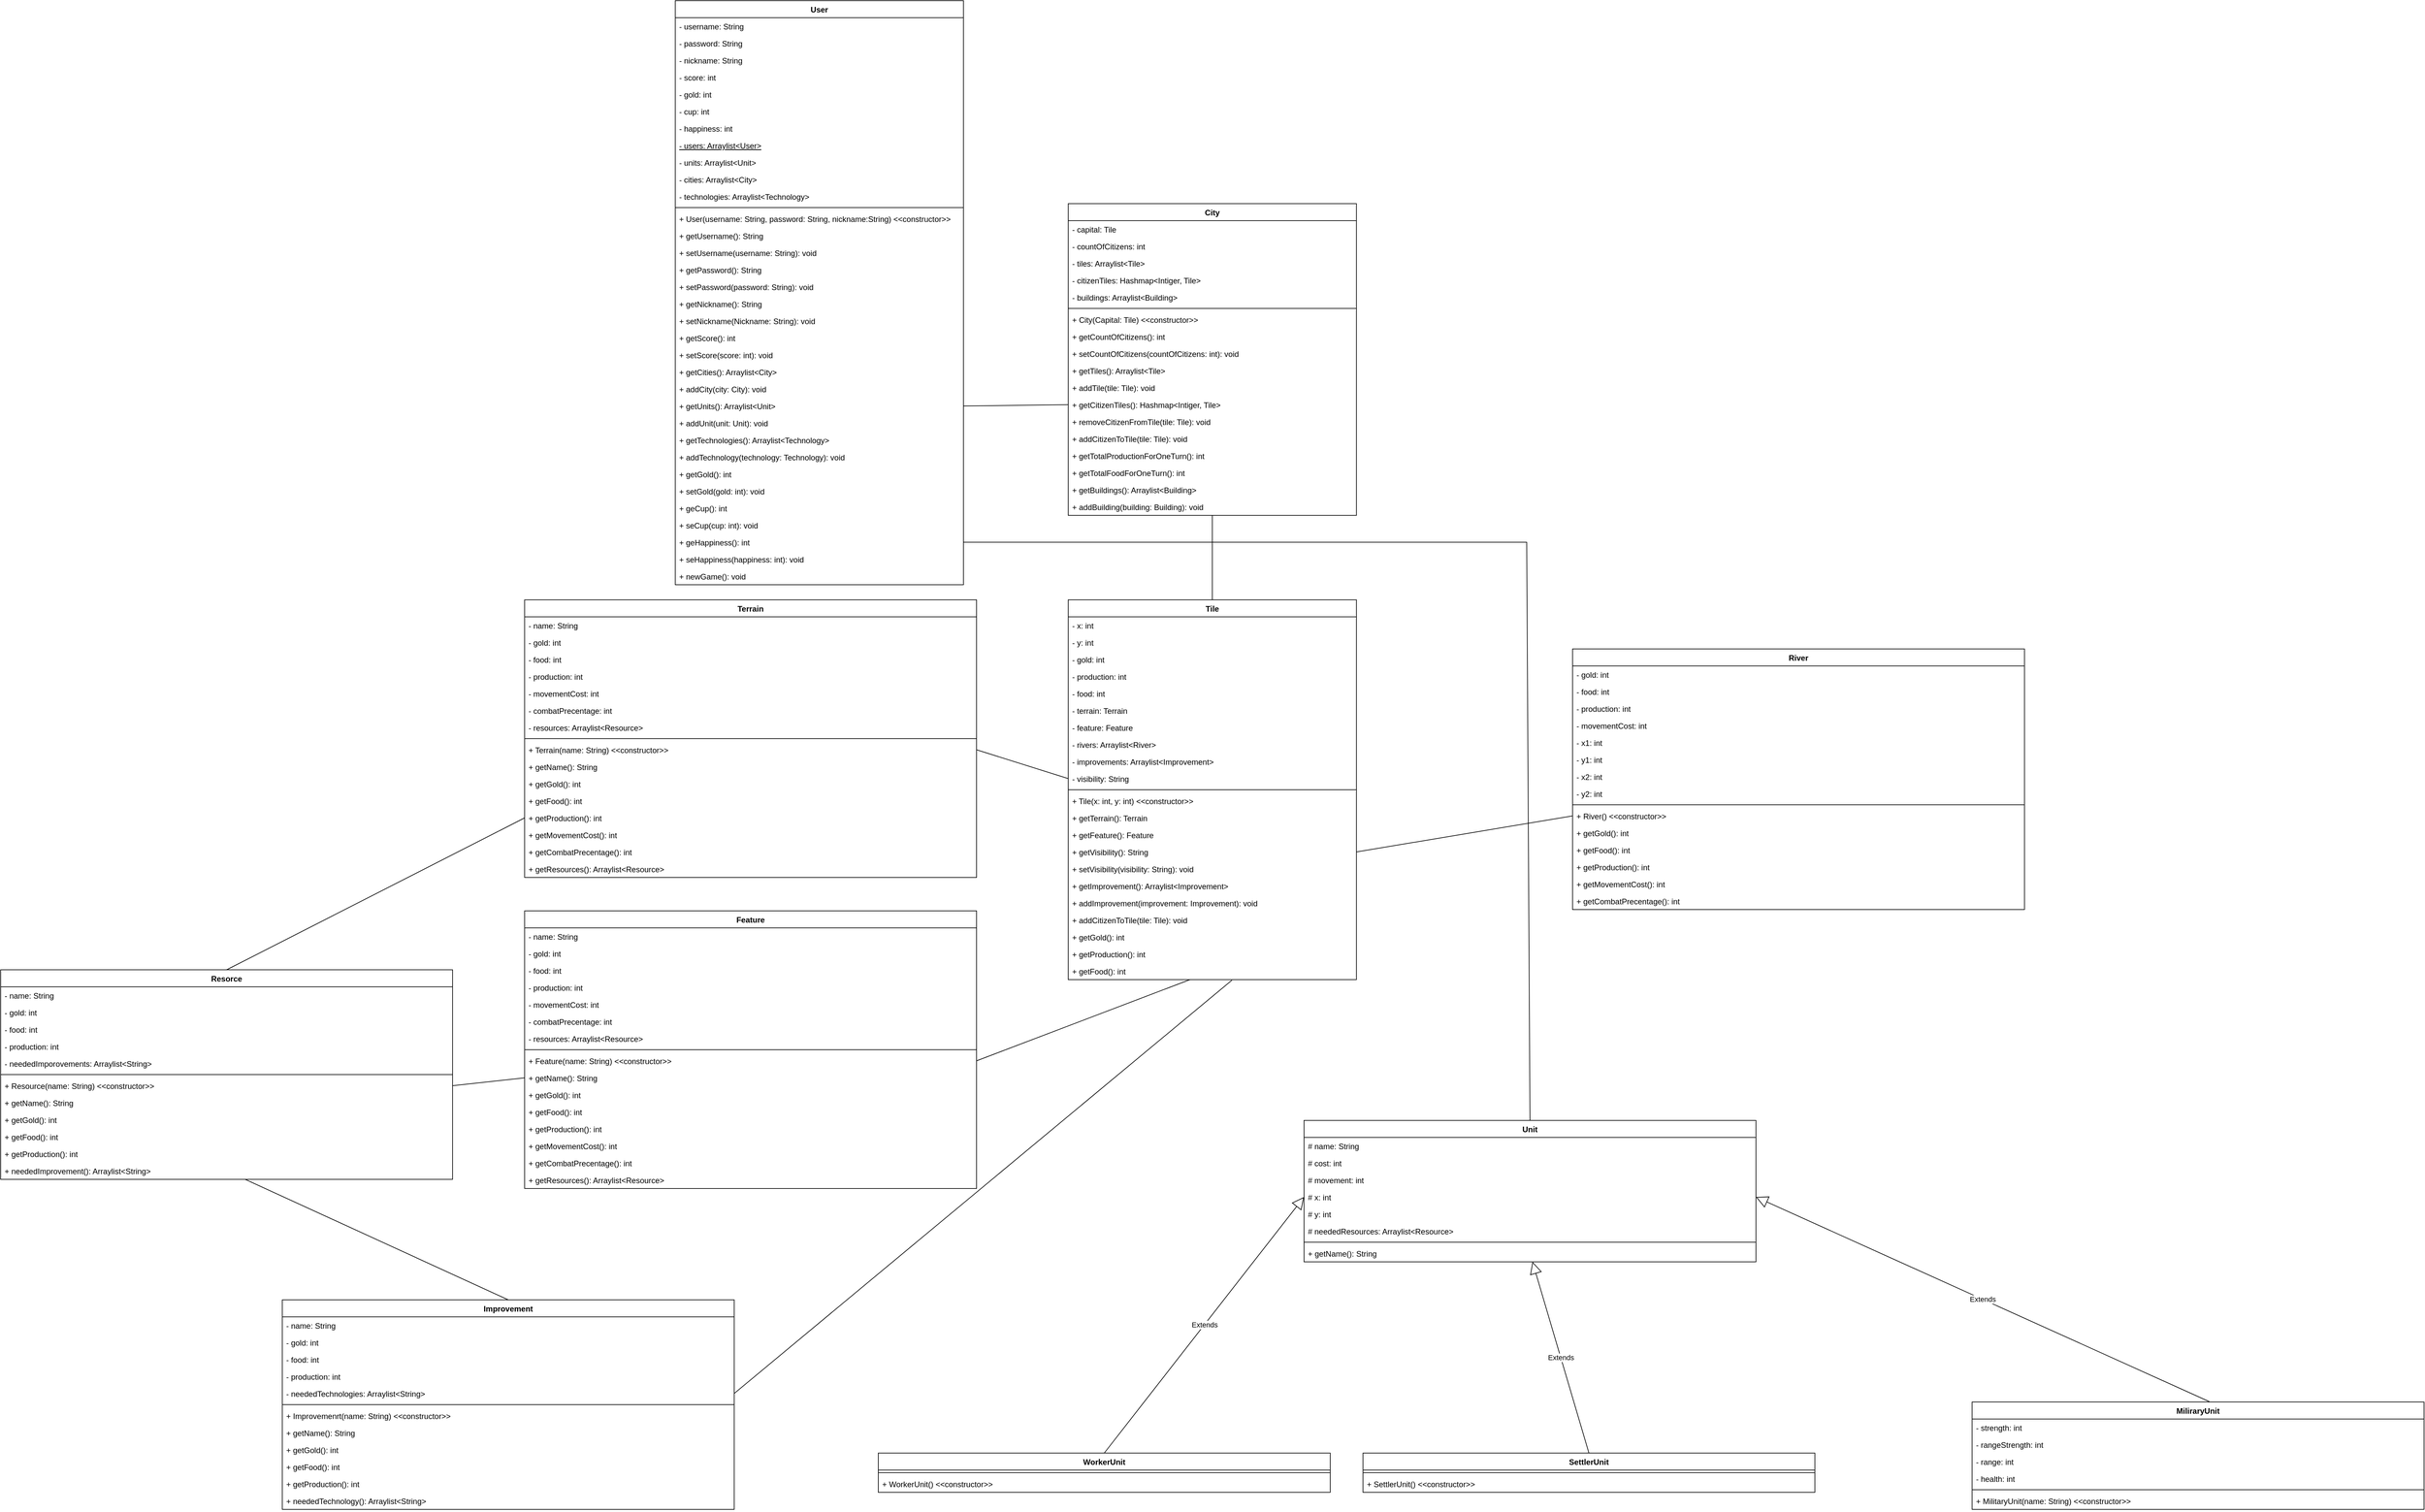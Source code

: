 <mxfile version="16.5.1" type="device"><diagram id="bhnb4mQy9TKgOGUwAPOJ" name="Page-1"><mxGraphModel dx="2414" dy="1062" grid="1" gridSize="10" guides="1" tooltips="1" connect="1" arrows="1" fold="1" page="1" pageScale="1" pageWidth="850" pageHeight="1100" math="0" shadow="0"><root><mxCell id="0"/><mxCell id="1" parent="0"/><mxCell id="dSGI6FTfElJrZxBoKHBY-1" value="User" style="swimlane;fontStyle=1;align=center;verticalAlign=top;childLayout=stackLayout;horizontal=1;startSize=26;horizontalStack=0;resizeParent=1;resizeParentMax=0;resizeLast=0;collapsible=1;marginBottom=0;" parent="1" vertex="1"><mxGeometry x="740" y="30" width="440" height="892" as="geometry"/></mxCell><mxCell id="dSGI6FTfElJrZxBoKHBY-2" value="- username: String" style="text;strokeColor=none;fillColor=none;align=left;verticalAlign=top;spacingLeft=4;spacingRight=4;overflow=hidden;rotatable=0;points=[[0,0.5],[1,0.5]];portConstraint=eastwest;" parent="dSGI6FTfElJrZxBoKHBY-1" vertex="1"><mxGeometry y="26" width="440" height="26" as="geometry"/></mxCell><mxCell id="dSGI6FTfElJrZxBoKHBY-5" value="- password: String" style="text;strokeColor=none;fillColor=none;align=left;verticalAlign=top;spacingLeft=4;spacingRight=4;overflow=hidden;rotatable=0;points=[[0,0.5],[1,0.5]];portConstraint=eastwest;" parent="dSGI6FTfElJrZxBoKHBY-1" vertex="1"><mxGeometry y="52" width="440" height="26" as="geometry"/></mxCell><mxCell id="dSGI6FTfElJrZxBoKHBY-7" value="- nickname: String" style="text;strokeColor=none;fillColor=none;align=left;verticalAlign=top;spacingLeft=4;spacingRight=4;overflow=hidden;rotatable=0;points=[[0,0.5],[1,0.5]];portConstraint=eastwest;" parent="dSGI6FTfElJrZxBoKHBY-1" vertex="1"><mxGeometry y="78" width="440" height="26" as="geometry"/></mxCell><mxCell id="dSGI6FTfElJrZxBoKHBY-6" value="- score: int" style="text;strokeColor=none;fillColor=none;align=left;verticalAlign=top;spacingLeft=4;spacingRight=4;overflow=hidden;rotatable=0;points=[[0,0.5],[1,0.5]];portConstraint=eastwest;" parent="dSGI6FTfElJrZxBoKHBY-1" vertex="1"><mxGeometry y="104" width="440" height="26" as="geometry"/></mxCell><mxCell id="RNY_Yhbhcos8_Axgyl3s-1" value="- gold: int" style="text;strokeColor=none;fillColor=none;align=left;verticalAlign=top;spacingLeft=4;spacingRight=4;overflow=hidden;rotatable=0;points=[[0,0.5],[1,0.5]];portConstraint=eastwest;" parent="dSGI6FTfElJrZxBoKHBY-1" vertex="1"><mxGeometry y="130" width="440" height="26" as="geometry"/></mxCell><mxCell id="-zsNfTGLKMN5MbIOkpr5-1" value="- cup: int" style="text;strokeColor=none;fillColor=none;align=left;verticalAlign=top;spacingLeft=4;spacingRight=4;overflow=hidden;rotatable=0;points=[[0,0.5],[1,0.5]];portConstraint=eastwest;" parent="dSGI6FTfElJrZxBoKHBY-1" vertex="1"><mxGeometry y="156" width="440" height="26" as="geometry"/></mxCell><mxCell id="yADx5kwisfLMPRl79lIv-14" value="- happiness: int" style="text;strokeColor=none;fillColor=none;align=left;verticalAlign=top;spacingLeft=4;spacingRight=4;overflow=hidden;rotatable=0;points=[[0,0.5],[1,0.5]];portConstraint=eastwest;" parent="dSGI6FTfElJrZxBoKHBY-1" vertex="1"><mxGeometry y="182" width="440" height="26" as="geometry"/></mxCell><mxCell id="dSGI6FTfElJrZxBoKHBY-8" value="- users: Arraylist&lt;User&gt;" style="text;strokeColor=none;fillColor=none;align=left;verticalAlign=top;spacingLeft=4;spacingRight=4;overflow=hidden;rotatable=0;points=[[0,0.5],[1,0.5]];portConstraint=eastwest;fontStyle=4" parent="dSGI6FTfElJrZxBoKHBY-1" vertex="1"><mxGeometry y="208" width="440" height="26" as="geometry"/></mxCell><mxCell id="dSGI6FTfElJrZxBoKHBY-9" value="- units: Arraylist&lt;Unit&gt;" style="text;strokeColor=none;fillColor=none;align=left;verticalAlign=top;spacingLeft=4;spacingRight=4;overflow=hidden;rotatable=0;points=[[0,0.5],[1,0.5]];portConstraint=eastwest;fontStyle=0" parent="dSGI6FTfElJrZxBoKHBY-1" vertex="1"><mxGeometry y="234" width="440" height="26" as="geometry"/></mxCell><mxCell id="dSGI6FTfElJrZxBoKHBY-10" value="- cities: Arraylist&lt;City&gt;" style="text;strokeColor=none;fillColor=none;align=left;verticalAlign=top;spacingLeft=4;spacingRight=4;overflow=hidden;rotatable=0;points=[[0,0.5],[1,0.5]];portConstraint=eastwest;fontStyle=0" parent="dSGI6FTfElJrZxBoKHBY-1" vertex="1"><mxGeometry y="260" width="440" height="26" as="geometry"/></mxCell><mxCell id="dSGI6FTfElJrZxBoKHBY-11" value="- technologies: Arraylist&lt;Technology&gt;" style="text;strokeColor=none;fillColor=none;align=left;verticalAlign=top;spacingLeft=4;spacingRight=4;overflow=hidden;rotatable=0;points=[[0,0.5],[1,0.5]];portConstraint=eastwest;fontStyle=0" parent="dSGI6FTfElJrZxBoKHBY-1" vertex="1"><mxGeometry y="286" width="440" height="26" as="geometry"/></mxCell><mxCell id="dSGI6FTfElJrZxBoKHBY-3" value="" style="line;strokeWidth=1;fillColor=none;align=left;verticalAlign=middle;spacingTop=-1;spacingLeft=3;spacingRight=3;rotatable=0;labelPosition=right;points=[];portConstraint=eastwest;" parent="dSGI6FTfElJrZxBoKHBY-1" vertex="1"><mxGeometry y="312" width="440" height="8" as="geometry"/></mxCell><mxCell id="dSGI6FTfElJrZxBoKHBY-12" value="+ User(username: String, password: String, nickname:String) &lt;&lt;constructor&gt;&gt;" style="text;strokeColor=none;fillColor=none;align=left;verticalAlign=top;spacingLeft=4;spacingRight=4;overflow=hidden;rotatable=0;points=[[0,0.5],[1,0.5]];portConstraint=eastwest;" parent="dSGI6FTfElJrZxBoKHBY-1" vertex="1"><mxGeometry y="320" width="440" height="26" as="geometry"/></mxCell><mxCell id="dSGI6FTfElJrZxBoKHBY-13" value="+ getUsername(): String" style="text;strokeColor=none;fillColor=none;align=left;verticalAlign=top;spacingLeft=4;spacingRight=4;overflow=hidden;rotatable=0;points=[[0,0.5],[1,0.5]];portConstraint=eastwest;" parent="dSGI6FTfElJrZxBoKHBY-1" vertex="1"><mxGeometry y="346" width="440" height="26" as="geometry"/></mxCell><mxCell id="dSGI6FTfElJrZxBoKHBY-15" value="+ setUsername(username: String): void" style="text;strokeColor=none;fillColor=none;align=left;verticalAlign=top;spacingLeft=4;spacingRight=4;overflow=hidden;rotatable=0;points=[[0,0.5],[1,0.5]];portConstraint=eastwest;" parent="dSGI6FTfElJrZxBoKHBY-1" vertex="1"><mxGeometry y="372" width="440" height="26" as="geometry"/></mxCell><mxCell id="dSGI6FTfElJrZxBoKHBY-14" value="+ getPassword(): String" style="text;strokeColor=none;fillColor=none;align=left;verticalAlign=top;spacingLeft=4;spacingRight=4;overflow=hidden;rotatable=0;points=[[0,0.5],[1,0.5]];portConstraint=eastwest;" parent="dSGI6FTfElJrZxBoKHBY-1" vertex="1"><mxGeometry y="398" width="440" height="26" as="geometry"/></mxCell><mxCell id="dSGI6FTfElJrZxBoKHBY-4" value="+ setPassword(password: String): void" style="text;strokeColor=none;fillColor=none;align=left;verticalAlign=top;spacingLeft=4;spacingRight=4;overflow=hidden;rotatable=0;points=[[0,0.5],[1,0.5]];portConstraint=eastwest;" parent="dSGI6FTfElJrZxBoKHBY-1" vertex="1"><mxGeometry y="424" width="440" height="26" as="geometry"/></mxCell><mxCell id="dSGI6FTfElJrZxBoKHBY-16" value="+ getNickname(): String" style="text;strokeColor=none;fillColor=none;align=left;verticalAlign=top;spacingLeft=4;spacingRight=4;overflow=hidden;rotatable=0;points=[[0,0.5],[1,0.5]];portConstraint=eastwest;" parent="dSGI6FTfElJrZxBoKHBY-1" vertex="1"><mxGeometry y="450" width="440" height="26" as="geometry"/></mxCell><mxCell id="dSGI6FTfElJrZxBoKHBY-17" value="+ setNickname(Nickname: String): void" style="text;strokeColor=none;fillColor=none;align=left;verticalAlign=top;spacingLeft=4;spacingRight=4;overflow=hidden;rotatable=0;points=[[0,0.5],[1,0.5]];portConstraint=eastwest;" parent="dSGI6FTfElJrZxBoKHBY-1" vertex="1"><mxGeometry y="476" width="440" height="26" as="geometry"/></mxCell><mxCell id="dSGI6FTfElJrZxBoKHBY-24" value="+ getScore(): int" style="text;strokeColor=none;fillColor=none;align=left;verticalAlign=top;spacingLeft=4;spacingRight=4;overflow=hidden;rotatable=0;points=[[0,0.5],[1,0.5]];portConstraint=eastwest;" parent="dSGI6FTfElJrZxBoKHBY-1" vertex="1"><mxGeometry y="502" width="440" height="26" as="geometry"/></mxCell><mxCell id="dSGI6FTfElJrZxBoKHBY-25" value="+ setScore(score: int): void" style="text;strokeColor=none;fillColor=none;align=left;verticalAlign=top;spacingLeft=4;spacingRight=4;overflow=hidden;rotatable=0;points=[[0,0.5],[1,0.5]];portConstraint=eastwest;" parent="dSGI6FTfElJrZxBoKHBY-1" vertex="1"><mxGeometry y="528" width="440" height="26" as="geometry"/></mxCell><mxCell id="dSGI6FTfElJrZxBoKHBY-18" value="+ getCities(): Arraylist&lt;City&gt;" style="text;strokeColor=none;fillColor=none;align=left;verticalAlign=top;spacingLeft=4;spacingRight=4;overflow=hidden;rotatable=0;points=[[0,0.5],[1,0.5]];portConstraint=eastwest;" parent="dSGI6FTfElJrZxBoKHBY-1" vertex="1"><mxGeometry y="554" width="440" height="26" as="geometry"/></mxCell><mxCell id="dSGI6FTfElJrZxBoKHBY-19" value="+ addCity(city: City): void" style="text;strokeColor=none;fillColor=none;align=left;verticalAlign=top;spacingLeft=4;spacingRight=4;overflow=hidden;rotatable=0;points=[[0,0.5],[1,0.5]];portConstraint=eastwest;" parent="dSGI6FTfElJrZxBoKHBY-1" vertex="1"><mxGeometry y="580" width="440" height="26" as="geometry"/></mxCell><mxCell id="dSGI6FTfElJrZxBoKHBY-20" value="+ getUnits(): Arraylist&lt;Unit&gt;" style="text;strokeColor=none;fillColor=none;align=left;verticalAlign=top;spacingLeft=4;spacingRight=4;overflow=hidden;rotatable=0;points=[[0,0.5],[1,0.5]];portConstraint=eastwest;" parent="dSGI6FTfElJrZxBoKHBY-1" vertex="1"><mxGeometry y="606" width="440" height="26" as="geometry"/></mxCell><mxCell id="dSGI6FTfElJrZxBoKHBY-21" value="+ addUnit(unit: Unit): void" style="text;strokeColor=none;fillColor=none;align=left;verticalAlign=top;spacingLeft=4;spacingRight=4;overflow=hidden;rotatable=0;points=[[0,0.5],[1,0.5]];portConstraint=eastwest;" parent="dSGI6FTfElJrZxBoKHBY-1" vertex="1"><mxGeometry y="632" width="440" height="26" as="geometry"/></mxCell><mxCell id="dSGI6FTfElJrZxBoKHBY-22" value="+ getTechnologies(): Arraylist&lt;Technology&gt;" style="text;strokeColor=none;fillColor=none;align=left;verticalAlign=top;spacingLeft=4;spacingRight=4;overflow=hidden;rotatable=0;points=[[0,0.5],[1,0.5]];portConstraint=eastwest;" parent="dSGI6FTfElJrZxBoKHBY-1" vertex="1"><mxGeometry y="658" width="440" height="26" as="geometry"/></mxCell><mxCell id="dSGI6FTfElJrZxBoKHBY-23" value="+ addTechnology(technology: Technology): void" style="text;strokeColor=none;fillColor=none;align=left;verticalAlign=top;spacingLeft=4;spacingRight=4;overflow=hidden;rotatable=0;points=[[0,0.5],[1,0.5]];portConstraint=eastwest;" parent="dSGI6FTfElJrZxBoKHBY-1" vertex="1"><mxGeometry y="684" width="440" height="26" as="geometry"/></mxCell><mxCell id="dSGI6FTfElJrZxBoKHBY-53" value="+ getGold(): int" style="text;strokeColor=none;fillColor=none;align=left;verticalAlign=top;spacingLeft=4;spacingRight=4;overflow=hidden;rotatable=0;points=[[0,0.5],[1,0.5]];portConstraint=eastwest;" parent="dSGI6FTfElJrZxBoKHBY-1" vertex="1"><mxGeometry y="710" width="440" height="26" as="geometry"/></mxCell><mxCell id="-zsNfTGLKMN5MbIOkpr5-3" value="+ setGold(gold: int): void" style="text;strokeColor=none;fillColor=none;align=left;verticalAlign=top;spacingLeft=4;spacingRight=4;overflow=hidden;rotatable=0;points=[[0,0.5],[1,0.5]];portConstraint=eastwest;" parent="dSGI6FTfElJrZxBoKHBY-1" vertex="1"><mxGeometry y="736" width="440" height="26" as="geometry"/></mxCell><mxCell id="-zsNfTGLKMN5MbIOkpr5-2" value="+ geCup(): int" style="text;strokeColor=none;fillColor=none;align=left;verticalAlign=top;spacingLeft=4;spacingRight=4;overflow=hidden;rotatable=0;points=[[0,0.5],[1,0.5]];portConstraint=eastwest;" parent="dSGI6FTfElJrZxBoKHBY-1" vertex="1"><mxGeometry y="762" width="440" height="26" as="geometry"/></mxCell><mxCell id="-zsNfTGLKMN5MbIOkpr5-4" value="+ seCup(cup: int): void" style="text;strokeColor=none;fillColor=none;align=left;verticalAlign=top;spacingLeft=4;spacingRight=4;overflow=hidden;rotatable=0;points=[[0,0.5],[1,0.5]];portConstraint=eastwest;" parent="dSGI6FTfElJrZxBoKHBY-1" vertex="1"><mxGeometry y="788" width="440" height="26" as="geometry"/></mxCell><mxCell id="yADx5kwisfLMPRl79lIv-15" value="+ geHappiness(): int" style="text;strokeColor=none;fillColor=none;align=left;verticalAlign=top;spacingLeft=4;spacingRight=4;overflow=hidden;rotatable=0;points=[[0,0.5],[1,0.5]];portConstraint=eastwest;" parent="dSGI6FTfElJrZxBoKHBY-1" vertex="1"><mxGeometry y="814" width="440" height="26" as="geometry"/></mxCell><mxCell id="yADx5kwisfLMPRl79lIv-16" value="+ seHappiness(happiness: int): void" style="text;strokeColor=none;fillColor=none;align=left;verticalAlign=top;spacingLeft=4;spacingRight=4;overflow=hidden;rotatable=0;points=[[0,0.5],[1,0.5]];portConstraint=eastwest;" parent="dSGI6FTfElJrZxBoKHBY-1" vertex="1"><mxGeometry y="840" width="440" height="26" as="geometry"/></mxCell><mxCell id="RNY_Yhbhcos8_Axgyl3s-2" value="+ newGame(): void" style="text;strokeColor=none;fillColor=none;align=left;verticalAlign=top;spacingLeft=4;spacingRight=4;overflow=hidden;rotatable=0;points=[[0,0.5],[1,0.5]];portConstraint=eastwest;" parent="dSGI6FTfElJrZxBoKHBY-1" vertex="1"><mxGeometry y="866" width="440" height="26" as="geometry"/></mxCell><mxCell id="dSGI6FTfElJrZxBoKHBY-26" value="City" style="swimlane;fontStyle=1;align=center;verticalAlign=top;childLayout=stackLayout;horizontal=1;startSize=26;horizontalStack=0;resizeParent=1;resizeParentMax=0;resizeLast=0;collapsible=1;marginBottom=0;" parent="1" vertex="1"><mxGeometry x="1340" y="340" width="440" height="476" as="geometry"/></mxCell><mxCell id="dSGI6FTfElJrZxBoKHBY-29" value="- capital: Tile" style="text;strokeColor=none;fillColor=none;align=left;verticalAlign=top;spacingLeft=4;spacingRight=4;overflow=hidden;rotatable=0;points=[[0,0.5],[1,0.5]];portConstraint=eastwest;" parent="dSGI6FTfElJrZxBoKHBY-26" vertex="1"><mxGeometry y="26" width="440" height="26" as="geometry"/></mxCell><mxCell id="dSGI6FTfElJrZxBoKHBY-51" value="- countOfCitizens: int" style="text;strokeColor=none;fillColor=none;align=left;verticalAlign=top;spacingLeft=4;spacingRight=4;overflow=hidden;rotatable=0;points=[[0,0.5],[1,0.5]];portConstraint=eastwest;" parent="dSGI6FTfElJrZxBoKHBY-26" vertex="1"><mxGeometry y="52" width="440" height="26" as="geometry"/></mxCell><mxCell id="dSGI6FTfElJrZxBoKHBY-32" value="- tiles: Arraylist&lt;Tile&gt;" style="text;strokeColor=none;fillColor=none;align=left;verticalAlign=top;spacingLeft=4;spacingRight=4;overflow=hidden;rotatable=0;points=[[0,0.5],[1,0.5]];portConstraint=eastwest;fontStyle=0" parent="dSGI6FTfElJrZxBoKHBY-26" vertex="1"><mxGeometry y="78" width="440" height="26" as="geometry"/></mxCell><mxCell id="dSGI6FTfElJrZxBoKHBY-33" value="- citizenTiles: Hashmap&lt;Intiger, Tile&gt;" style="text;strokeColor=none;fillColor=none;align=left;verticalAlign=top;spacingLeft=4;spacingRight=4;overflow=hidden;rotatable=0;points=[[0,0.5],[1,0.5]];portConstraint=eastwest;fontStyle=0" parent="dSGI6FTfElJrZxBoKHBY-26" vertex="1"><mxGeometry y="104" width="440" height="26" as="geometry"/></mxCell><mxCell id="dSGI6FTfElJrZxBoKHBY-34" value="- buildings: Arraylist&lt;Building&gt;" style="text;strokeColor=none;fillColor=none;align=left;verticalAlign=top;spacingLeft=4;spacingRight=4;overflow=hidden;rotatable=0;points=[[0,0.5],[1,0.5]];portConstraint=eastwest;fontStyle=0" parent="dSGI6FTfElJrZxBoKHBY-26" vertex="1"><mxGeometry y="130" width="440" height="26" as="geometry"/></mxCell><mxCell id="dSGI6FTfElJrZxBoKHBY-35" value="" style="line;strokeWidth=1;fillColor=none;align=left;verticalAlign=middle;spacingTop=-1;spacingLeft=3;spacingRight=3;rotatable=0;labelPosition=right;points=[];portConstraint=eastwest;" parent="dSGI6FTfElJrZxBoKHBY-26" vertex="1"><mxGeometry y="156" width="440" height="8" as="geometry"/></mxCell><mxCell id="dSGI6FTfElJrZxBoKHBY-36" value="+ City(Capital: Tile) &lt;&lt;constructor&gt;&gt;" style="text;strokeColor=none;fillColor=none;align=left;verticalAlign=top;spacingLeft=4;spacingRight=4;overflow=hidden;rotatable=0;points=[[0,0.5],[1,0.5]];portConstraint=eastwest;" parent="dSGI6FTfElJrZxBoKHBY-26" vertex="1"><mxGeometry y="164" width="440" height="26" as="geometry"/></mxCell><mxCell id="dSGI6FTfElJrZxBoKHBY-37" value="+ getCountOfCitizens(): int" style="text;strokeColor=none;fillColor=none;align=left;verticalAlign=top;spacingLeft=4;spacingRight=4;overflow=hidden;rotatable=0;points=[[0,0.5],[1,0.5]];portConstraint=eastwest;" parent="dSGI6FTfElJrZxBoKHBY-26" vertex="1"><mxGeometry y="190" width="440" height="26" as="geometry"/></mxCell><mxCell id="dSGI6FTfElJrZxBoKHBY-38" value="+ setCountOfCitizens(countOfCitizens: int): void" style="text;strokeColor=none;fillColor=none;align=left;verticalAlign=top;spacingLeft=4;spacingRight=4;overflow=hidden;rotatable=0;points=[[0,0.5],[1,0.5]];portConstraint=eastwest;" parent="dSGI6FTfElJrZxBoKHBY-26" vertex="1"><mxGeometry y="216" width="440" height="26" as="geometry"/></mxCell><mxCell id="dSGI6FTfElJrZxBoKHBY-45" value="+ getTiles(): Arraylist&lt;Tile&gt;" style="text;strokeColor=none;fillColor=none;align=left;verticalAlign=top;spacingLeft=4;spacingRight=4;overflow=hidden;rotatable=0;points=[[0,0.5],[1,0.5]];portConstraint=eastwest;" parent="dSGI6FTfElJrZxBoKHBY-26" vertex="1"><mxGeometry y="242" width="440" height="26" as="geometry"/></mxCell><mxCell id="dSGI6FTfElJrZxBoKHBY-46" value="+ addTile(tile: Tile): void" style="text;strokeColor=none;fillColor=none;align=left;verticalAlign=top;spacingLeft=4;spacingRight=4;overflow=hidden;rotatable=0;points=[[0,0.5],[1,0.5]];portConstraint=eastwest;" parent="dSGI6FTfElJrZxBoKHBY-26" vertex="1"><mxGeometry y="268" width="440" height="26" as="geometry"/></mxCell><mxCell id="dSGI6FTfElJrZxBoKHBY-52" value="+ getCitizenTiles(): Hashmap&lt;Intiger, Tile&gt;" style="text;strokeColor=none;fillColor=none;align=left;verticalAlign=top;spacingLeft=4;spacingRight=4;overflow=hidden;rotatable=0;points=[[0,0.5],[1,0.5]];portConstraint=eastwest;" parent="dSGI6FTfElJrZxBoKHBY-26" vertex="1"><mxGeometry y="294" width="440" height="26" as="geometry"/></mxCell><mxCell id="dSGI6FTfElJrZxBoKHBY-47" value="+ removeCitizenFromTile(tile: Tile): void" style="text;strokeColor=none;fillColor=none;align=left;verticalAlign=top;spacingLeft=4;spacingRight=4;overflow=hidden;rotatable=0;points=[[0,0.5],[1,0.5]];portConstraint=eastwest;" parent="dSGI6FTfElJrZxBoKHBY-26" vertex="1"><mxGeometry y="320" width="440" height="26" as="geometry"/></mxCell><mxCell id="dSGI6FTfElJrZxBoKHBY-48" value="+ addCitizenToTile(tile: Tile): void" style="text;strokeColor=none;fillColor=none;align=left;verticalAlign=top;spacingLeft=4;spacingRight=4;overflow=hidden;rotatable=0;points=[[0,0.5],[1,0.5]];portConstraint=eastwest;" parent="dSGI6FTfElJrZxBoKHBY-26" vertex="1"><mxGeometry y="346" width="440" height="26" as="geometry"/></mxCell><mxCell id="dSGI6FTfElJrZxBoKHBY-54" value="+ getTotalProductionForOneTurn(): int" style="text;strokeColor=none;fillColor=none;align=left;verticalAlign=top;spacingLeft=4;spacingRight=4;overflow=hidden;rotatable=0;points=[[0,0.5],[1,0.5]];portConstraint=eastwest;" parent="dSGI6FTfElJrZxBoKHBY-26" vertex="1"><mxGeometry y="372" width="440" height="26" as="geometry"/></mxCell><mxCell id="dSGI6FTfElJrZxBoKHBY-55" value="+ getTotalFoodForOneTurn(): int" style="text;strokeColor=none;fillColor=none;align=left;verticalAlign=top;spacingLeft=4;spacingRight=4;overflow=hidden;rotatable=0;points=[[0,0.5],[1,0.5]];portConstraint=eastwest;" parent="dSGI6FTfElJrZxBoKHBY-26" vertex="1"><mxGeometry y="398" width="440" height="26" as="geometry"/></mxCell><mxCell id="dSGI6FTfElJrZxBoKHBY-49" value="+ getBuildings(): Arraylist&lt;Building&gt;" style="text;strokeColor=none;fillColor=none;align=left;verticalAlign=top;spacingLeft=4;spacingRight=4;overflow=hidden;rotatable=0;points=[[0,0.5],[1,0.5]];portConstraint=eastwest;" parent="dSGI6FTfElJrZxBoKHBY-26" vertex="1"><mxGeometry y="424" width="440" height="26" as="geometry"/></mxCell><mxCell id="dSGI6FTfElJrZxBoKHBY-50" value="+ addBuilding(building: Building): void" style="text;strokeColor=none;fillColor=none;align=left;verticalAlign=top;spacingLeft=4;spacingRight=4;overflow=hidden;rotatable=0;points=[[0,0.5],[1,0.5]];portConstraint=eastwest;" parent="dSGI6FTfElJrZxBoKHBY-26" vertex="1"><mxGeometry y="450" width="440" height="26" as="geometry"/></mxCell><mxCell id="dSGI6FTfElJrZxBoKHBY-56" value="Tile" style="swimlane;fontStyle=1;align=center;verticalAlign=top;childLayout=stackLayout;horizontal=1;startSize=26;horizontalStack=0;resizeParent=1;resizeParentMax=0;resizeLast=0;collapsible=1;marginBottom=0;" parent="1" vertex="1"><mxGeometry x="1340" y="945" width="440" height="580" as="geometry"/></mxCell><mxCell id="dSGI6FTfElJrZxBoKHBY-57" value="- x: int" style="text;strokeColor=none;fillColor=none;align=left;verticalAlign=top;spacingLeft=4;spacingRight=4;overflow=hidden;rotatable=0;points=[[0,0.5],[1,0.5]];portConstraint=eastwest;" parent="dSGI6FTfElJrZxBoKHBY-56" vertex="1"><mxGeometry y="26" width="440" height="26" as="geometry"/></mxCell><mxCell id="dSGI6FTfElJrZxBoKHBY-58" value="- y: int " style="text;strokeColor=none;fillColor=none;align=left;verticalAlign=top;spacingLeft=4;spacingRight=4;overflow=hidden;rotatable=0;points=[[0,0.5],[1,0.5]];portConstraint=eastwest;" parent="dSGI6FTfElJrZxBoKHBY-56" vertex="1"><mxGeometry y="52" width="440" height="26" as="geometry"/></mxCell><mxCell id="dSGI6FTfElJrZxBoKHBY-79" value="- gold: int " style="text;strokeColor=none;fillColor=none;align=left;verticalAlign=top;spacingLeft=4;spacingRight=4;overflow=hidden;rotatable=0;points=[[0,0.5],[1,0.5]];portConstraint=eastwest;" parent="dSGI6FTfElJrZxBoKHBY-56" vertex="1"><mxGeometry y="78" width="440" height="26" as="geometry"/></mxCell><mxCell id="dSGI6FTfElJrZxBoKHBY-80" value="- production: int " style="text;strokeColor=none;fillColor=none;align=left;verticalAlign=top;spacingLeft=4;spacingRight=4;overflow=hidden;rotatable=0;points=[[0,0.5],[1,0.5]];portConstraint=eastwest;" parent="dSGI6FTfElJrZxBoKHBY-56" vertex="1"><mxGeometry y="104" width="440" height="26" as="geometry"/></mxCell><mxCell id="dSGI6FTfElJrZxBoKHBY-81" value="- food: int " style="text;strokeColor=none;fillColor=none;align=left;verticalAlign=top;spacingLeft=4;spacingRight=4;overflow=hidden;rotatable=0;points=[[0,0.5],[1,0.5]];portConstraint=eastwest;" parent="dSGI6FTfElJrZxBoKHBY-56" vertex="1"><mxGeometry y="130" width="440" height="26" as="geometry"/></mxCell><mxCell id="dSGI6FTfElJrZxBoKHBY-59" value="- terrain: Terrain" style="text;strokeColor=none;fillColor=none;align=left;verticalAlign=top;spacingLeft=4;spacingRight=4;overflow=hidden;rotatable=0;points=[[0,0.5],[1,0.5]];portConstraint=eastwest;fontStyle=0" parent="dSGI6FTfElJrZxBoKHBY-56" vertex="1"><mxGeometry y="156" width="440" height="26" as="geometry"/></mxCell><mxCell id="dSGI6FTfElJrZxBoKHBY-60" value="- feature: Feature" style="text;strokeColor=none;fillColor=none;align=left;verticalAlign=top;spacingLeft=4;spacingRight=4;overflow=hidden;rotatable=0;points=[[0,0.5],[1,0.5]];portConstraint=eastwest;fontStyle=0" parent="dSGI6FTfElJrZxBoKHBY-56" vertex="1"><mxGeometry y="182" width="440" height="26" as="geometry"/></mxCell><mxCell id="5z_TomuPjcdGFPjNdwsQ-2" value="- rivers: Arraylist&lt;River&gt;" style="text;strokeColor=none;fillColor=none;align=left;verticalAlign=top;spacingLeft=4;spacingRight=4;overflow=hidden;rotatable=0;points=[[0,0.5],[1,0.5]];portConstraint=eastwest;fontStyle=0" vertex="1" parent="dSGI6FTfElJrZxBoKHBY-56"><mxGeometry y="208" width="440" height="26" as="geometry"/></mxCell><mxCell id="dSGI6FTfElJrZxBoKHBY-78" value="- improvements: Arraylist&lt;Improvement&gt;" style="text;strokeColor=none;fillColor=none;align=left;verticalAlign=top;spacingLeft=4;spacingRight=4;overflow=hidden;rotatable=0;points=[[0,0.5],[1,0.5]];portConstraint=eastwest;fontStyle=0" parent="dSGI6FTfElJrZxBoKHBY-56" vertex="1"><mxGeometry y="234" width="440" height="26" as="geometry"/></mxCell><mxCell id="dSGI6FTfElJrZxBoKHBY-61" value="- visibility: String" style="text;strokeColor=none;fillColor=none;align=left;verticalAlign=top;spacingLeft=4;spacingRight=4;overflow=hidden;rotatable=0;points=[[0,0.5],[1,0.5]];portConstraint=eastwest;fontStyle=0" parent="dSGI6FTfElJrZxBoKHBY-56" vertex="1"><mxGeometry y="260" width="440" height="26" as="geometry"/></mxCell><mxCell id="dSGI6FTfElJrZxBoKHBY-62" value="" style="line;strokeWidth=1;fillColor=none;align=left;verticalAlign=middle;spacingTop=-1;spacingLeft=3;spacingRight=3;rotatable=0;labelPosition=right;points=[];portConstraint=eastwest;" parent="dSGI6FTfElJrZxBoKHBY-56" vertex="1"><mxGeometry y="286" width="440" height="8" as="geometry"/></mxCell><mxCell id="dSGI6FTfElJrZxBoKHBY-63" value="+ Tile(x: int, y: int) &lt;&lt;constructor&gt;&gt;" style="text;strokeColor=none;fillColor=none;align=left;verticalAlign=top;spacingLeft=4;spacingRight=4;overflow=hidden;rotatable=0;points=[[0,0.5],[1,0.5]];portConstraint=eastwest;" parent="dSGI6FTfElJrZxBoKHBY-56" vertex="1"><mxGeometry y="294" width="440" height="26" as="geometry"/></mxCell><mxCell id="dSGI6FTfElJrZxBoKHBY-64" value="+ getTerrain(): Terrain" style="text;strokeColor=none;fillColor=none;align=left;verticalAlign=top;spacingLeft=4;spacingRight=4;overflow=hidden;rotatable=0;points=[[0,0.5],[1,0.5]];portConstraint=eastwest;" parent="dSGI6FTfElJrZxBoKHBY-56" vertex="1"><mxGeometry y="320" width="440" height="26" as="geometry"/></mxCell><mxCell id="dSGI6FTfElJrZxBoKHBY-66" value="+ getFeature(): Feature" style="text;strokeColor=none;fillColor=none;align=left;verticalAlign=top;spacingLeft=4;spacingRight=4;overflow=hidden;rotatable=0;points=[[0,0.5],[1,0.5]];portConstraint=eastwest;" parent="dSGI6FTfElJrZxBoKHBY-56" vertex="1"><mxGeometry y="346" width="440" height="26" as="geometry"/></mxCell><mxCell id="dSGI6FTfElJrZxBoKHBY-68" value="+ getVisibility(): String" style="text;strokeColor=none;fillColor=none;align=left;verticalAlign=top;spacingLeft=4;spacingRight=4;overflow=hidden;rotatable=0;points=[[0,0.5],[1,0.5]];portConstraint=eastwest;" parent="dSGI6FTfElJrZxBoKHBY-56" vertex="1"><mxGeometry y="372" width="440" height="26" as="geometry"/></mxCell><mxCell id="dSGI6FTfElJrZxBoKHBY-69" value="+ setVisibility(visibility: String): void" style="text;strokeColor=none;fillColor=none;align=left;verticalAlign=top;spacingLeft=4;spacingRight=4;overflow=hidden;rotatable=0;points=[[0,0.5],[1,0.5]];portConstraint=eastwest;" parent="dSGI6FTfElJrZxBoKHBY-56" vertex="1"><mxGeometry y="398" width="440" height="26" as="geometry"/></mxCell><mxCell id="dSGI6FTfElJrZxBoKHBY-70" value="+ getImprovement(): Arraylist&lt;Improvement&gt;" style="text;strokeColor=none;fillColor=none;align=left;verticalAlign=top;spacingLeft=4;spacingRight=4;overflow=hidden;rotatable=0;points=[[0,0.5],[1,0.5]];portConstraint=eastwest;" parent="dSGI6FTfElJrZxBoKHBY-56" vertex="1"><mxGeometry y="424" width="440" height="26" as="geometry"/></mxCell><mxCell id="dSGI6FTfElJrZxBoKHBY-71" value="+ addImprovement(improvement: Improvement): void" style="text;strokeColor=none;fillColor=none;align=left;verticalAlign=top;spacingLeft=4;spacingRight=4;overflow=hidden;rotatable=0;points=[[0,0.5],[1,0.5]];portConstraint=eastwest;" parent="dSGI6FTfElJrZxBoKHBY-56" vertex="1"><mxGeometry y="450" width="440" height="26" as="geometry"/></mxCell><mxCell id="dSGI6FTfElJrZxBoKHBY-72" value="+ addCitizenToTile(tile: Tile): void" style="text;strokeColor=none;fillColor=none;align=left;verticalAlign=top;spacingLeft=4;spacingRight=4;overflow=hidden;rotatable=0;points=[[0,0.5],[1,0.5]];portConstraint=eastwest;" parent="dSGI6FTfElJrZxBoKHBY-56" vertex="1"><mxGeometry y="476" width="440" height="26" as="geometry"/></mxCell><mxCell id="dSGI6FTfElJrZxBoKHBY-73" value="+ getGold(): int" style="text;strokeColor=none;fillColor=none;align=left;verticalAlign=top;spacingLeft=4;spacingRight=4;overflow=hidden;rotatable=0;points=[[0,0.5],[1,0.5]];portConstraint=eastwest;" parent="dSGI6FTfElJrZxBoKHBY-56" vertex="1"><mxGeometry y="502" width="440" height="26" as="geometry"/></mxCell><mxCell id="dSGI6FTfElJrZxBoKHBY-74" value="+ getProduction(): int" style="text;strokeColor=none;fillColor=none;align=left;verticalAlign=top;spacingLeft=4;spacingRight=4;overflow=hidden;rotatable=0;points=[[0,0.5],[1,0.5]];portConstraint=eastwest;" parent="dSGI6FTfElJrZxBoKHBY-56" vertex="1"><mxGeometry y="528" width="440" height="26" as="geometry"/></mxCell><mxCell id="dSGI6FTfElJrZxBoKHBY-82" value="+ getFood(): int" style="text;strokeColor=none;fillColor=none;align=left;verticalAlign=top;spacingLeft=4;spacingRight=4;overflow=hidden;rotatable=0;points=[[0,0.5],[1,0.5]];portConstraint=eastwest;" parent="dSGI6FTfElJrZxBoKHBY-56" vertex="1"><mxGeometry y="554" width="440" height="26" as="geometry"/></mxCell><mxCell id="rBT0ZzXnueNG6jhu9ip7-1" value="Terrain" style="swimlane;fontStyle=1;align=center;verticalAlign=top;childLayout=stackLayout;horizontal=1;startSize=26;horizontalStack=0;resizeParent=1;resizeParentMax=0;resizeLast=0;collapsible=1;marginBottom=0;" parent="1" vertex="1"><mxGeometry x="510" y="945" width="690" height="424" as="geometry"/></mxCell><mxCell id="rBT0ZzXnueNG6jhu9ip7-6" value="- name: String" style="text;strokeColor=none;fillColor=none;align=left;verticalAlign=top;spacingLeft=4;spacingRight=4;overflow=hidden;rotatable=0;points=[[0,0.5],[1,0.5]];portConstraint=eastwest;fontStyle=0" parent="rBT0ZzXnueNG6jhu9ip7-1" vertex="1"><mxGeometry y="26" width="690" height="26" as="geometry"/></mxCell><mxCell id="rBT0ZzXnueNG6jhu9ip7-2" value="- gold: int" style="text;strokeColor=none;fillColor=none;align=left;verticalAlign=top;spacingLeft=4;spacingRight=4;overflow=hidden;rotatable=0;points=[[0,0.5],[1,0.5]];portConstraint=eastwest;" parent="rBT0ZzXnueNG6jhu9ip7-1" vertex="1"><mxGeometry y="52" width="690" height="26" as="geometry"/></mxCell><mxCell id="rBT0ZzXnueNG6jhu9ip7-3" value="- food: int" style="text;strokeColor=none;fillColor=none;align=left;verticalAlign=top;spacingLeft=4;spacingRight=4;overflow=hidden;rotatable=0;points=[[0,0.5],[1,0.5]];portConstraint=eastwest;" parent="rBT0ZzXnueNG6jhu9ip7-1" vertex="1"><mxGeometry y="78" width="690" height="26" as="geometry"/></mxCell><mxCell id="rBT0ZzXnueNG6jhu9ip7-4" value="- production: int" style="text;strokeColor=none;fillColor=none;align=left;verticalAlign=top;spacingLeft=4;spacingRight=4;overflow=hidden;rotatable=0;points=[[0,0.5],[1,0.5]];portConstraint=eastwest;" parent="rBT0ZzXnueNG6jhu9ip7-1" vertex="1"><mxGeometry y="104" width="690" height="26" as="geometry"/></mxCell><mxCell id="rBT0ZzXnueNG6jhu9ip7-5" value="- movementCost: int " style="text;strokeColor=none;fillColor=none;align=left;verticalAlign=top;spacingLeft=4;spacingRight=4;overflow=hidden;rotatable=0;points=[[0,0.5],[1,0.5]];portConstraint=eastwest;fontStyle=0" parent="rBT0ZzXnueNG6jhu9ip7-1" vertex="1"><mxGeometry y="130" width="690" height="26" as="geometry"/></mxCell><mxCell id="rBT0ZzXnueNG6jhu9ip7-7" value="- combatPrecentage: int" style="text;strokeColor=none;fillColor=none;align=left;verticalAlign=top;spacingLeft=4;spacingRight=4;overflow=hidden;rotatable=0;points=[[0,0.5],[1,0.5]];portConstraint=eastwest;fontStyle=0" parent="rBT0ZzXnueNG6jhu9ip7-1" vertex="1"><mxGeometry y="156" width="690" height="26" as="geometry"/></mxCell><mxCell id="dSGI6FTfElJrZxBoKHBY-83" value="- resources: Arraylist&lt;Resource&gt;" style="text;strokeColor=none;fillColor=none;align=left;verticalAlign=top;spacingLeft=4;spacingRight=4;overflow=hidden;rotatable=0;points=[[0,0.5],[1,0.5]];portConstraint=eastwest;fontStyle=0" parent="rBT0ZzXnueNG6jhu9ip7-1" vertex="1"><mxGeometry y="182" width="690" height="26" as="geometry"/></mxCell><mxCell id="rBT0ZzXnueNG6jhu9ip7-8" value="" style="line;strokeWidth=1;fillColor=none;align=left;verticalAlign=middle;spacingTop=-1;spacingLeft=3;spacingRight=3;rotatable=0;labelPosition=right;points=[];portConstraint=eastwest;" parent="rBT0ZzXnueNG6jhu9ip7-1" vertex="1"><mxGeometry y="208" width="690" height="8" as="geometry"/></mxCell><mxCell id="rBT0ZzXnueNG6jhu9ip7-9" value="+ Terrain(name: String) &lt;&lt;constructor&gt;&gt;" style="text;strokeColor=none;fillColor=none;align=left;verticalAlign=top;spacingLeft=4;spacingRight=4;overflow=hidden;rotatable=0;points=[[0,0.5],[1,0.5]];portConstraint=eastwest;" parent="rBT0ZzXnueNG6jhu9ip7-1" vertex="1"><mxGeometry y="216" width="690" height="26" as="geometry"/></mxCell><mxCell id="rBT0ZzXnueNG6jhu9ip7-12" value="+ getName(): String" style="text;strokeColor=none;fillColor=none;align=left;verticalAlign=top;spacingLeft=4;spacingRight=4;overflow=hidden;rotatable=0;points=[[0,0.5],[1,0.5]];portConstraint=eastwest;" parent="rBT0ZzXnueNG6jhu9ip7-1" vertex="1"><mxGeometry y="242" width="690" height="26" as="geometry"/></mxCell><mxCell id="rBT0ZzXnueNG6jhu9ip7-14" value="+ getGold(): int" style="text;strokeColor=none;fillColor=none;align=left;verticalAlign=top;spacingLeft=4;spacingRight=4;overflow=hidden;rotatable=0;points=[[0,0.5],[1,0.5]];portConstraint=eastwest;" parent="rBT0ZzXnueNG6jhu9ip7-1" vertex="1"><mxGeometry y="268" width="690" height="26" as="geometry"/></mxCell><mxCell id="rBT0ZzXnueNG6jhu9ip7-16" value="+ getFood(): int" style="text;strokeColor=none;fillColor=none;align=left;verticalAlign=top;spacingLeft=4;spacingRight=4;overflow=hidden;rotatable=0;points=[[0,0.5],[1,0.5]];portConstraint=eastwest;" parent="rBT0ZzXnueNG6jhu9ip7-1" vertex="1"><mxGeometry y="294" width="690" height="26" as="geometry"/></mxCell><mxCell id="rBT0ZzXnueNG6jhu9ip7-19" value="+ getProduction(): int" style="text;strokeColor=none;fillColor=none;align=left;verticalAlign=top;spacingLeft=4;spacingRight=4;overflow=hidden;rotatable=0;points=[[0,0.5],[1,0.5]];portConstraint=eastwest;" parent="rBT0ZzXnueNG6jhu9ip7-1" vertex="1"><mxGeometry y="320" width="690" height="26" as="geometry"/></mxCell><mxCell id="rBT0ZzXnueNG6jhu9ip7-20" value="+ getMovementCost(): int" style="text;strokeColor=none;fillColor=none;align=left;verticalAlign=top;spacingLeft=4;spacingRight=4;overflow=hidden;rotatable=0;points=[[0,0.5],[1,0.5]];portConstraint=eastwest;" parent="rBT0ZzXnueNG6jhu9ip7-1" vertex="1"><mxGeometry y="346" width="690" height="26" as="geometry"/></mxCell><mxCell id="rBT0ZzXnueNG6jhu9ip7-21" value="+ getCombatPrecentage(): int" style="text;strokeColor=none;fillColor=none;align=left;verticalAlign=top;spacingLeft=4;spacingRight=4;overflow=hidden;rotatable=0;points=[[0,0.5],[1,0.5]];portConstraint=eastwest;" parent="rBT0ZzXnueNG6jhu9ip7-1" vertex="1"><mxGeometry y="372" width="690" height="26" as="geometry"/></mxCell><mxCell id="dSGI6FTfElJrZxBoKHBY-84" value="+ getResources(): Arraylist&lt;Resource&gt;" style="text;strokeColor=none;fillColor=none;align=left;verticalAlign=top;spacingLeft=4;spacingRight=4;overflow=hidden;rotatable=0;points=[[0,0.5],[1,0.5]];portConstraint=eastwest;" parent="rBT0ZzXnueNG6jhu9ip7-1" vertex="1"><mxGeometry y="398" width="690" height="26" as="geometry"/></mxCell><mxCell id="rBT0ZzXnueNG6jhu9ip7-24" value="Feature" style="swimlane;fontStyle=1;align=center;verticalAlign=top;childLayout=stackLayout;horizontal=1;startSize=26;horizontalStack=0;resizeParent=1;resizeParentMax=0;resizeLast=0;collapsible=1;marginBottom=0;" parent="1" vertex="1"><mxGeometry x="510" y="1420" width="690" height="424" as="geometry"/></mxCell><mxCell id="rBT0ZzXnueNG6jhu9ip7-25" value="- name: String" style="text;strokeColor=none;fillColor=none;align=left;verticalAlign=top;spacingLeft=4;spacingRight=4;overflow=hidden;rotatable=0;points=[[0,0.5],[1,0.5]];portConstraint=eastwest;fontStyle=0" parent="rBT0ZzXnueNG6jhu9ip7-24" vertex="1"><mxGeometry y="26" width="690" height="26" as="geometry"/></mxCell><mxCell id="rBT0ZzXnueNG6jhu9ip7-26" value="- gold: int" style="text;strokeColor=none;fillColor=none;align=left;verticalAlign=top;spacingLeft=4;spacingRight=4;overflow=hidden;rotatable=0;points=[[0,0.5],[1,0.5]];portConstraint=eastwest;" parent="rBT0ZzXnueNG6jhu9ip7-24" vertex="1"><mxGeometry y="52" width="690" height="26" as="geometry"/></mxCell><mxCell id="rBT0ZzXnueNG6jhu9ip7-27" value="- food: int" style="text;strokeColor=none;fillColor=none;align=left;verticalAlign=top;spacingLeft=4;spacingRight=4;overflow=hidden;rotatable=0;points=[[0,0.5],[1,0.5]];portConstraint=eastwest;" parent="rBT0ZzXnueNG6jhu9ip7-24" vertex="1"><mxGeometry y="78" width="690" height="26" as="geometry"/></mxCell><mxCell id="rBT0ZzXnueNG6jhu9ip7-28" value="- production: int" style="text;strokeColor=none;fillColor=none;align=left;verticalAlign=top;spacingLeft=4;spacingRight=4;overflow=hidden;rotatable=0;points=[[0,0.5],[1,0.5]];portConstraint=eastwest;" parent="rBT0ZzXnueNG6jhu9ip7-24" vertex="1"><mxGeometry y="104" width="690" height="26" as="geometry"/></mxCell><mxCell id="rBT0ZzXnueNG6jhu9ip7-29" value="- movementCost: int " style="text;strokeColor=none;fillColor=none;align=left;verticalAlign=top;spacingLeft=4;spacingRight=4;overflow=hidden;rotatable=0;points=[[0,0.5],[1,0.5]];portConstraint=eastwest;fontStyle=0" parent="rBT0ZzXnueNG6jhu9ip7-24" vertex="1"><mxGeometry y="130" width="690" height="26" as="geometry"/></mxCell><mxCell id="rBT0ZzXnueNG6jhu9ip7-30" value="- combatPrecentage: int" style="text;strokeColor=none;fillColor=none;align=left;verticalAlign=top;spacingLeft=4;spacingRight=4;overflow=hidden;rotatable=0;points=[[0,0.5],[1,0.5]];portConstraint=eastwest;fontStyle=0" parent="rBT0ZzXnueNG6jhu9ip7-24" vertex="1"><mxGeometry y="156" width="690" height="26" as="geometry"/></mxCell><mxCell id="rBT0ZzXnueNG6jhu9ip7-40" value="- resources: Arraylist&lt;Resource&gt;" style="text;strokeColor=none;fillColor=none;align=left;verticalAlign=top;spacingLeft=4;spacingRight=4;overflow=hidden;rotatable=0;points=[[0,0.5],[1,0.5]];portConstraint=eastwest;fontStyle=0" parent="rBT0ZzXnueNG6jhu9ip7-24" vertex="1"><mxGeometry y="182" width="690" height="26" as="geometry"/></mxCell><mxCell id="rBT0ZzXnueNG6jhu9ip7-31" value="" style="line;strokeWidth=1;fillColor=none;align=left;verticalAlign=middle;spacingTop=-1;spacingLeft=3;spacingRight=3;rotatable=0;labelPosition=right;points=[];portConstraint=eastwest;" parent="rBT0ZzXnueNG6jhu9ip7-24" vertex="1"><mxGeometry y="208" width="690" height="8" as="geometry"/></mxCell><mxCell id="rBT0ZzXnueNG6jhu9ip7-32" value="+ Feature(name: String) &lt;&lt;constructor&gt;&gt;" style="text;strokeColor=none;fillColor=none;align=left;verticalAlign=top;spacingLeft=4;spacingRight=4;overflow=hidden;rotatable=0;points=[[0,0.5],[1,0.5]];portConstraint=eastwest;" parent="rBT0ZzXnueNG6jhu9ip7-24" vertex="1"><mxGeometry y="216" width="690" height="26" as="geometry"/></mxCell><mxCell id="rBT0ZzXnueNG6jhu9ip7-34" value="+ getName(): String" style="text;strokeColor=none;fillColor=none;align=left;verticalAlign=top;spacingLeft=4;spacingRight=4;overflow=hidden;rotatable=0;points=[[0,0.5],[1,0.5]];portConstraint=eastwest;" parent="rBT0ZzXnueNG6jhu9ip7-24" vertex="1"><mxGeometry y="242" width="690" height="26" as="geometry"/></mxCell><mxCell id="rBT0ZzXnueNG6jhu9ip7-35" value="+ getGold(): int" style="text;strokeColor=none;fillColor=none;align=left;verticalAlign=top;spacingLeft=4;spacingRight=4;overflow=hidden;rotatable=0;points=[[0,0.5],[1,0.5]];portConstraint=eastwest;" parent="rBT0ZzXnueNG6jhu9ip7-24" vertex="1"><mxGeometry y="268" width="690" height="26" as="geometry"/></mxCell><mxCell id="rBT0ZzXnueNG6jhu9ip7-36" value="+ getFood(): int" style="text;strokeColor=none;fillColor=none;align=left;verticalAlign=top;spacingLeft=4;spacingRight=4;overflow=hidden;rotatable=0;points=[[0,0.5],[1,0.5]];portConstraint=eastwest;" parent="rBT0ZzXnueNG6jhu9ip7-24" vertex="1"><mxGeometry y="294" width="690" height="26" as="geometry"/></mxCell><mxCell id="rBT0ZzXnueNG6jhu9ip7-37" value="+ getProduction(): int" style="text;strokeColor=none;fillColor=none;align=left;verticalAlign=top;spacingLeft=4;spacingRight=4;overflow=hidden;rotatable=0;points=[[0,0.5],[1,0.5]];portConstraint=eastwest;" parent="rBT0ZzXnueNG6jhu9ip7-24" vertex="1"><mxGeometry y="320" width="690" height="26" as="geometry"/></mxCell><mxCell id="rBT0ZzXnueNG6jhu9ip7-38" value="+ getMovementCost(): int" style="text;strokeColor=none;fillColor=none;align=left;verticalAlign=top;spacingLeft=4;spacingRight=4;overflow=hidden;rotatable=0;points=[[0,0.5],[1,0.5]];portConstraint=eastwest;" parent="rBT0ZzXnueNG6jhu9ip7-24" vertex="1"><mxGeometry y="346" width="690" height="26" as="geometry"/></mxCell><mxCell id="rBT0ZzXnueNG6jhu9ip7-39" value="+ getCombatPrecentage(): int" style="text;strokeColor=none;fillColor=none;align=left;verticalAlign=top;spacingLeft=4;spacingRight=4;overflow=hidden;rotatable=0;points=[[0,0.5],[1,0.5]];portConstraint=eastwest;" parent="rBT0ZzXnueNG6jhu9ip7-24" vertex="1"><mxGeometry y="372" width="690" height="26" as="geometry"/></mxCell><mxCell id="rBT0ZzXnueNG6jhu9ip7-41" value="+ getResources(): Arraylist&lt;Resource&gt;" style="text;strokeColor=none;fillColor=none;align=left;verticalAlign=top;spacingLeft=4;spacingRight=4;overflow=hidden;rotatable=0;points=[[0,0.5],[1,0.5]];portConstraint=eastwest;" parent="rBT0ZzXnueNG6jhu9ip7-24" vertex="1"><mxGeometry y="398" width="690" height="26" as="geometry"/></mxCell><mxCell id="rBT0ZzXnueNG6jhu9ip7-42" value="Resorce" style="swimlane;fontStyle=1;align=center;verticalAlign=top;childLayout=stackLayout;horizontal=1;startSize=26;horizontalStack=0;resizeParent=1;resizeParentMax=0;resizeLast=0;collapsible=1;marginBottom=0;" parent="1" vertex="1"><mxGeometry x="-290" y="1510" width="690" height="320" as="geometry"/></mxCell><mxCell id="rBT0ZzXnueNG6jhu9ip7-43" value="- name: String" style="text;strokeColor=none;fillColor=none;align=left;verticalAlign=top;spacingLeft=4;spacingRight=4;overflow=hidden;rotatable=0;points=[[0,0.5],[1,0.5]];portConstraint=eastwest;fontStyle=0" parent="rBT0ZzXnueNG6jhu9ip7-42" vertex="1"><mxGeometry y="26" width="690" height="26" as="geometry"/></mxCell><mxCell id="rBT0ZzXnueNG6jhu9ip7-44" value="- gold: int" style="text;strokeColor=none;fillColor=none;align=left;verticalAlign=top;spacingLeft=4;spacingRight=4;overflow=hidden;rotatable=0;points=[[0,0.5],[1,0.5]];portConstraint=eastwest;" parent="rBT0ZzXnueNG6jhu9ip7-42" vertex="1"><mxGeometry y="52" width="690" height="26" as="geometry"/></mxCell><mxCell id="rBT0ZzXnueNG6jhu9ip7-45" value="- food: int" style="text;strokeColor=none;fillColor=none;align=left;verticalAlign=top;spacingLeft=4;spacingRight=4;overflow=hidden;rotatable=0;points=[[0,0.5],[1,0.5]];portConstraint=eastwest;" parent="rBT0ZzXnueNG6jhu9ip7-42" vertex="1"><mxGeometry y="78" width="690" height="26" as="geometry"/></mxCell><mxCell id="rBT0ZzXnueNG6jhu9ip7-46" value="- production: int" style="text;strokeColor=none;fillColor=none;align=left;verticalAlign=top;spacingLeft=4;spacingRight=4;overflow=hidden;rotatable=0;points=[[0,0.5],[1,0.5]];portConstraint=eastwest;" parent="rBT0ZzXnueNG6jhu9ip7-42" vertex="1"><mxGeometry y="104" width="690" height="26" as="geometry"/></mxCell><mxCell id="rBT0ZzXnueNG6jhu9ip7-60" value="- neededImporovements: Arraylist&lt;String&gt;" style="text;strokeColor=none;fillColor=none;align=left;verticalAlign=top;spacingLeft=4;spacingRight=4;overflow=hidden;rotatable=0;points=[[0,0.5],[1,0.5]];portConstraint=eastwest;fontStyle=0" parent="rBT0ZzXnueNG6jhu9ip7-42" vertex="1"><mxGeometry y="130" width="690" height="26" as="geometry"/></mxCell><mxCell id="rBT0ZzXnueNG6jhu9ip7-50" value="" style="line;strokeWidth=1;fillColor=none;align=left;verticalAlign=middle;spacingTop=-1;spacingLeft=3;spacingRight=3;rotatable=0;labelPosition=right;points=[];portConstraint=eastwest;" parent="rBT0ZzXnueNG6jhu9ip7-42" vertex="1"><mxGeometry y="156" width="690" height="8" as="geometry"/></mxCell><mxCell id="rBT0ZzXnueNG6jhu9ip7-51" value="+ Resource(name: String) &lt;&lt;constructor&gt;&gt;" style="text;strokeColor=none;fillColor=none;align=left;verticalAlign=top;spacingLeft=4;spacingRight=4;overflow=hidden;rotatable=0;points=[[0,0.5],[1,0.5]];portConstraint=eastwest;" parent="rBT0ZzXnueNG6jhu9ip7-42" vertex="1"><mxGeometry y="164" width="690" height="26" as="geometry"/></mxCell><mxCell id="rBT0ZzXnueNG6jhu9ip7-53" value="+ getName(): String" style="text;strokeColor=none;fillColor=none;align=left;verticalAlign=top;spacingLeft=4;spacingRight=4;overflow=hidden;rotatable=0;points=[[0,0.5],[1,0.5]];portConstraint=eastwest;" parent="rBT0ZzXnueNG6jhu9ip7-42" vertex="1"><mxGeometry y="190" width="690" height="26" as="geometry"/></mxCell><mxCell id="rBT0ZzXnueNG6jhu9ip7-54" value="+ getGold(): int" style="text;strokeColor=none;fillColor=none;align=left;verticalAlign=top;spacingLeft=4;spacingRight=4;overflow=hidden;rotatable=0;points=[[0,0.5],[1,0.5]];portConstraint=eastwest;" parent="rBT0ZzXnueNG6jhu9ip7-42" vertex="1"><mxGeometry y="216" width="690" height="26" as="geometry"/></mxCell><mxCell id="rBT0ZzXnueNG6jhu9ip7-55" value="+ getFood(): int" style="text;strokeColor=none;fillColor=none;align=left;verticalAlign=top;spacingLeft=4;spacingRight=4;overflow=hidden;rotatable=0;points=[[0,0.5],[1,0.5]];portConstraint=eastwest;" parent="rBT0ZzXnueNG6jhu9ip7-42" vertex="1"><mxGeometry y="242" width="690" height="26" as="geometry"/></mxCell><mxCell id="rBT0ZzXnueNG6jhu9ip7-56" value="+ getProduction(): int" style="text;strokeColor=none;fillColor=none;align=left;verticalAlign=top;spacingLeft=4;spacingRight=4;overflow=hidden;rotatable=0;points=[[0,0.5],[1,0.5]];portConstraint=eastwest;" parent="rBT0ZzXnueNG6jhu9ip7-42" vertex="1"><mxGeometry y="268" width="690" height="26" as="geometry"/></mxCell><mxCell id="rBT0ZzXnueNG6jhu9ip7-59" value="+ neededImprovement(): Arraylist&lt;String&gt;" style="text;strokeColor=none;fillColor=none;align=left;verticalAlign=top;spacingLeft=4;spacingRight=4;overflow=hidden;rotatable=0;points=[[0,0.5],[1,0.5]];portConstraint=eastwest;" parent="rBT0ZzXnueNG6jhu9ip7-42" vertex="1"><mxGeometry y="294" width="690" height="26" as="geometry"/></mxCell><mxCell id="yADx5kwisfLMPRl79lIv-1" value="Improvement" style="swimlane;fontStyle=1;align=center;verticalAlign=top;childLayout=stackLayout;horizontal=1;startSize=26;horizontalStack=0;resizeParent=1;resizeParentMax=0;resizeLast=0;collapsible=1;marginBottom=0;" parent="1" vertex="1"><mxGeometry x="140" y="2014" width="690" height="320" as="geometry"/></mxCell><mxCell id="yADx5kwisfLMPRl79lIv-2" value="- name: String" style="text;strokeColor=none;fillColor=none;align=left;verticalAlign=top;spacingLeft=4;spacingRight=4;overflow=hidden;rotatable=0;points=[[0,0.5],[1,0.5]];portConstraint=eastwest;fontStyle=0" parent="yADx5kwisfLMPRl79lIv-1" vertex="1"><mxGeometry y="26" width="690" height="26" as="geometry"/></mxCell><mxCell id="yADx5kwisfLMPRl79lIv-3" value="- gold: int" style="text;strokeColor=none;fillColor=none;align=left;verticalAlign=top;spacingLeft=4;spacingRight=4;overflow=hidden;rotatable=0;points=[[0,0.5],[1,0.5]];portConstraint=eastwest;" parent="yADx5kwisfLMPRl79lIv-1" vertex="1"><mxGeometry y="52" width="690" height="26" as="geometry"/></mxCell><mxCell id="yADx5kwisfLMPRl79lIv-4" value="- food: int" style="text;strokeColor=none;fillColor=none;align=left;verticalAlign=top;spacingLeft=4;spacingRight=4;overflow=hidden;rotatable=0;points=[[0,0.5],[1,0.5]];portConstraint=eastwest;" parent="yADx5kwisfLMPRl79lIv-1" vertex="1"><mxGeometry y="78" width="690" height="26" as="geometry"/></mxCell><mxCell id="yADx5kwisfLMPRl79lIv-5" value="- production: int" style="text;strokeColor=none;fillColor=none;align=left;verticalAlign=top;spacingLeft=4;spacingRight=4;overflow=hidden;rotatable=0;points=[[0,0.5],[1,0.5]];portConstraint=eastwest;" parent="yADx5kwisfLMPRl79lIv-1" vertex="1"><mxGeometry y="104" width="690" height="26" as="geometry"/></mxCell><mxCell id="yADx5kwisfLMPRl79lIv-6" value="- neededTechnologies: Arraylist&lt;String&gt;" style="text;strokeColor=none;fillColor=none;align=left;verticalAlign=top;spacingLeft=4;spacingRight=4;overflow=hidden;rotatable=0;points=[[0,0.5],[1,0.5]];portConstraint=eastwest;fontStyle=0" parent="yADx5kwisfLMPRl79lIv-1" vertex="1"><mxGeometry y="130" width="690" height="26" as="geometry"/></mxCell><mxCell id="yADx5kwisfLMPRl79lIv-7" value="" style="line;strokeWidth=1;fillColor=none;align=left;verticalAlign=middle;spacingTop=-1;spacingLeft=3;spacingRight=3;rotatable=0;labelPosition=right;points=[];portConstraint=eastwest;" parent="yADx5kwisfLMPRl79lIv-1" vertex="1"><mxGeometry y="156" width="690" height="8" as="geometry"/></mxCell><mxCell id="yADx5kwisfLMPRl79lIv-8" value="+ Improvemenrt(name: String) &lt;&lt;constructor&gt;&gt;" style="text;strokeColor=none;fillColor=none;align=left;verticalAlign=top;spacingLeft=4;spacingRight=4;overflow=hidden;rotatable=0;points=[[0,0.5],[1,0.5]];portConstraint=eastwest;" parent="yADx5kwisfLMPRl79lIv-1" vertex="1"><mxGeometry y="164" width="690" height="26" as="geometry"/></mxCell><mxCell id="yADx5kwisfLMPRl79lIv-9" value="+ getName(): String" style="text;strokeColor=none;fillColor=none;align=left;verticalAlign=top;spacingLeft=4;spacingRight=4;overflow=hidden;rotatable=0;points=[[0,0.5],[1,0.5]];portConstraint=eastwest;" parent="yADx5kwisfLMPRl79lIv-1" vertex="1"><mxGeometry y="190" width="690" height="26" as="geometry"/></mxCell><mxCell id="yADx5kwisfLMPRl79lIv-10" value="+ getGold(): int" style="text;strokeColor=none;fillColor=none;align=left;verticalAlign=top;spacingLeft=4;spacingRight=4;overflow=hidden;rotatable=0;points=[[0,0.5],[1,0.5]];portConstraint=eastwest;" parent="yADx5kwisfLMPRl79lIv-1" vertex="1"><mxGeometry y="216" width="690" height="26" as="geometry"/></mxCell><mxCell id="yADx5kwisfLMPRl79lIv-11" value="+ getFood(): int" style="text;strokeColor=none;fillColor=none;align=left;verticalAlign=top;spacingLeft=4;spacingRight=4;overflow=hidden;rotatable=0;points=[[0,0.5],[1,0.5]];portConstraint=eastwest;" parent="yADx5kwisfLMPRl79lIv-1" vertex="1"><mxGeometry y="242" width="690" height="26" as="geometry"/></mxCell><mxCell id="yADx5kwisfLMPRl79lIv-12" value="+ getProduction(): int" style="text;strokeColor=none;fillColor=none;align=left;verticalAlign=top;spacingLeft=4;spacingRight=4;overflow=hidden;rotatable=0;points=[[0,0.5],[1,0.5]];portConstraint=eastwest;" parent="yADx5kwisfLMPRl79lIv-1" vertex="1"><mxGeometry y="268" width="690" height="26" as="geometry"/></mxCell><mxCell id="yADx5kwisfLMPRl79lIv-13" value="+ neededTechnology(): Arraylist&lt;String&gt;" style="text;strokeColor=none;fillColor=none;align=left;verticalAlign=top;spacingLeft=4;spacingRight=4;overflow=hidden;rotatable=0;points=[[0,0.5],[1,0.5]];portConstraint=eastwest;" parent="yADx5kwisfLMPRl79lIv-1" vertex="1"><mxGeometry y="294" width="690" height="26" as="geometry"/></mxCell><mxCell id="yADx5kwisfLMPRl79lIv-17" value="Unit" style="swimlane;fontStyle=1;align=center;verticalAlign=top;childLayout=stackLayout;horizontal=1;startSize=26;horizontalStack=0;resizeParent=1;resizeParentMax=0;resizeLast=0;collapsible=1;marginBottom=0;" parent="1" vertex="1"><mxGeometry x="1700" y="1740" width="690" height="216" as="geometry"/></mxCell><mxCell id="yADx5kwisfLMPRl79lIv-18" value="# name: String" style="text;strokeColor=none;fillColor=none;align=left;verticalAlign=top;spacingLeft=4;spacingRight=4;overflow=hidden;rotatable=0;points=[[0,0.5],[1,0.5]];portConstraint=eastwest;fontStyle=0" parent="yADx5kwisfLMPRl79lIv-17" vertex="1"><mxGeometry y="26" width="690" height="26" as="geometry"/></mxCell><mxCell id="yADx5kwisfLMPRl79lIv-21" value="# cost: int" style="text;strokeColor=none;fillColor=none;align=left;verticalAlign=top;spacingLeft=4;spacingRight=4;overflow=hidden;rotatable=0;points=[[0,0.5],[1,0.5]];portConstraint=eastwest;" parent="yADx5kwisfLMPRl79lIv-17" vertex="1"><mxGeometry y="52" width="690" height="26" as="geometry"/></mxCell><mxCell id="yADx5kwisfLMPRl79lIv-23" value="# movement: int" style="text;strokeColor=none;fillColor=none;align=left;verticalAlign=top;spacingLeft=4;spacingRight=4;overflow=hidden;rotatable=0;points=[[0,0.5],[1,0.5]];portConstraint=eastwest;fontStyle=0" parent="yADx5kwisfLMPRl79lIv-17" vertex="1"><mxGeometry y="78" width="690" height="26" as="geometry"/></mxCell><mxCell id="yADx5kwisfLMPRl79lIv-52" value="# x: int" style="text;strokeColor=none;fillColor=none;align=left;verticalAlign=top;spacingLeft=4;spacingRight=4;overflow=hidden;rotatable=0;points=[[0,0.5],[1,0.5]];portConstraint=eastwest;" parent="yADx5kwisfLMPRl79lIv-17" vertex="1"><mxGeometry y="104" width="690" height="26" as="geometry"/></mxCell><mxCell id="yADx5kwisfLMPRl79lIv-53" value="# y: int " style="text;strokeColor=none;fillColor=none;align=left;verticalAlign=top;spacingLeft=4;spacingRight=4;overflow=hidden;rotatable=0;points=[[0,0.5],[1,0.5]];portConstraint=eastwest;" parent="yADx5kwisfLMPRl79lIv-17" vertex="1"><mxGeometry y="130" width="690" height="26" as="geometry"/></mxCell><mxCell id="yADx5kwisfLMPRl79lIv-24" value="# neededResources: Arraylist&lt;Resource&gt;" style="text;strokeColor=none;fillColor=none;align=left;verticalAlign=top;spacingLeft=4;spacingRight=4;overflow=hidden;rotatable=0;points=[[0,0.5],[1,0.5]];portConstraint=eastwest;fontStyle=0" parent="yADx5kwisfLMPRl79lIv-17" vertex="1"><mxGeometry y="156" width="690" height="26" as="geometry"/></mxCell><mxCell id="yADx5kwisfLMPRl79lIv-25" value="" style="line;strokeWidth=1;fillColor=none;align=left;verticalAlign=middle;spacingTop=-1;spacingLeft=3;spacingRight=3;rotatable=0;labelPosition=right;points=[];portConstraint=eastwest;" parent="yADx5kwisfLMPRl79lIv-17" vertex="1"><mxGeometry y="182" width="690" height="8" as="geometry"/></mxCell><mxCell id="yADx5kwisfLMPRl79lIv-27" value="+ getName(): String" style="text;strokeColor=none;fillColor=none;align=left;verticalAlign=top;spacingLeft=4;spacingRight=4;overflow=hidden;rotatable=0;points=[[0,0.5],[1,0.5]];portConstraint=eastwest;" parent="yADx5kwisfLMPRl79lIv-17" vertex="1"><mxGeometry y="190" width="690" height="26" as="geometry"/></mxCell><mxCell id="yADx5kwisfLMPRl79lIv-34" value="MiliraryUnit" style="swimlane;fontStyle=1;align=center;verticalAlign=top;childLayout=stackLayout;horizontal=1;startSize=26;horizontalStack=0;resizeParent=1;resizeParentMax=0;resizeLast=0;collapsible=1;marginBottom=0;" parent="1" vertex="1"><mxGeometry x="2720" y="2170" width="690" height="164" as="geometry"/></mxCell><mxCell id="yADx5kwisfLMPRl79lIv-19" value="- strength: int" style="text;strokeColor=none;fillColor=none;align=left;verticalAlign=top;spacingLeft=4;spacingRight=4;overflow=hidden;rotatable=0;points=[[0,0.5],[1,0.5]];portConstraint=eastwest;" parent="yADx5kwisfLMPRl79lIv-34" vertex="1"><mxGeometry y="26" width="690" height="26" as="geometry"/></mxCell><mxCell id="yADx5kwisfLMPRl79lIv-20" value="- rangeStrength: int" style="text;strokeColor=none;fillColor=none;align=left;verticalAlign=top;spacingLeft=4;spacingRight=4;overflow=hidden;rotatable=0;points=[[0,0.5],[1,0.5]];portConstraint=eastwest;" parent="yADx5kwisfLMPRl79lIv-34" vertex="1"><mxGeometry y="52" width="690" height="26" as="geometry"/></mxCell><mxCell id="yADx5kwisfLMPRl79lIv-22" value="- range: int " style="text;strokeColor=none;fillColor=none;align=left;verticalAlign=top;spacingLeft=4;spacingRight=4;overflow=hidden;rotatable=0;points=[[0,0.5],[1,0.5]];portConstraint=eastwest;fontStyle=0" parent="yADx5kwisfLMPRl79lIv-34" vertex="1"><mxGeometry y="78" width="690" height="26" as="geometry"/></mxCell><mxCell id="yADx5kwisfLMPRl79lIv-40" value="- health: int" style="text;strokeColor=none;fillColor=none;align=left;verticalAlign=top;spacingLeft=4;spacingRight=4;overflow=hidden;rotatable=0;points=[[0,0.5],[1,0.5]];portConstraint=eastwest;fontStyle=0" parent="yADx5kwisfLMPRl79lIv-34" vertex="1"><mxGeometry y="104" width="690" height="26" as="geometry"/></mxCell><mxCell id="yADx5kwisfLMPRl79lIv-42" value="" style="line;strokeWidth=1;fillColor=none;align=left;verticalAlign=middle;spacingTop=-1;spacingLeft=3;spacingRight=3;rotatable=0;labelPosition=right;points=[];portConstraint=eastwest;" parent="yADx5kwisfLMPRl79lIv-34" vertex="1"><mxGeometry y="130" width="690" height="8" as="geometry"/></mxCell><mxCell id="yADx5kwisfLMPRl79lIv-43" value="+ MilitaryUnit(name: String) &lt;&lt;constructor&gt;&gt;" style="text;strokeColor=none;fillColor=none;align=left;verticalAlign=top;spacingLeft=4;spacingRight=4;overflow=hidden;rotatable=0;points=[[0,0.5],[1,0.5]];portConstraint=eastwest;" parent="yADx5kwisfLMPRl79lIv-34" vertex="1"><mxGeometry y="138" width="690" height="26" as="geometry"/></mxCell><mxCell id="yADx5kwisfLMPRl79lIv-51" value="Extends" style="endArrow=block;endSize=16;endFill=0;html=1;rounded=0;exitX=0.525;exitY=-0.003;exitDx=0;exitDy=0;exitPerimeter=0;entryX=1;entryY=0.5;entryDx=0;entryDy=0;" parent="1" source="yADx5kwisfLMPRl79lIv-34" target="yADx5kwisfLMPRl79lIv-52" edge="1"><mxGeometry width="160" relative="1" as="geometry"><mxPoint x="1620" y="2300" as="sourcePoint"/><mxPoint x="1850.0" y="2099.0" as="targetPoint"/></mxGeometry></mxCell><mxCell id="yADx5kwisfLMPRl79lIv-54" value="SettlerUnit" style="swimlane;fontStyle=1;align=center;verticalAlign=top;childLayout=stackLayout;horizontal=1;startSize=26;horizontalStack=0;resizeParent=1;resizeParentMax=0;resizeLast=0;collapsible=1;marginBottom=0;" parent="1" vertex="1"><mxGeometry x="1790" y="2248" width="690" height="60" as="geometry"/></mxCell><mxCell id="yADx5kwisfLMPRl79lIv-59" value="" style="line;strokeWidth=1;fillColor=none;align=left;verticalAlign=middle;spacingTop=-1;spacingLeft=3;spacingRight=3;rotatable=0;labelPosition=right;points=[];portConstraint=eastwest;" parent="yADx5kwisfLMPRl79lIv-54" vertex="1"><mxGeometry y="26" width="690" height="8" as="geometry"/></mxCell><mxCell id="yADx5kwisfLMPRl79lIv-60" value="+ SettlerUnit() &lt;&lt;constructor&gt;&gt;" style="text;strokeColor=none;fillColor=none;align=left;verticalAlign=top;spacingLeft=4;spacingRight=4;overflow=hidden;rotatable=0;points=[[0,0.5],[1,0.5]];portConstraint=eastwest;" parent="yADx5kwisfLMPRl79lIv-54" vertex="1"><mxGeometry y="34" width="690" height="26" as="geometry"/></mxCell><mxCell id="yADx5kwisfLMPRl79lIv-61" value="Extends" style="endArrow=block;endSize=16;endFill=0;html=1;rounded=0;exitX=0.5;exitY=0;exitDx=0;exitDy=0;" parent="1" source="yADx5kwisfLMPRl79lIv-54" target="yADx5kwisfLMPRl79lIv-27" edge="1"><mxGeometry width="160" relative="1" as="geometry"><mxPoint x="2020" y="2310" as="sourcePoint"/><mxPoint x="2180" y="2310" as="targetPoint"/></mxGeometry></mxCell><mxCell id="yADx5kwisfLMPRl79lIv-62" value="WorkerUnit" style="swimlane;fontStyle=1;align=center;verticalAlign=top;childLayout=stackLayout;horizontal=1;startSize=26;horizontalStack=0;resizeParent=1;resizeParentMax=0;resizeLast=0;collapsible=1;marginBottom=0;" parent="1" vertex="1"><mxGeometry x="1050" y="2248" width="690" height="60" as="geometry"/></mxCell><mxCell id="yADx5kwisfLMPRl79lIv-64" value="" style="line;strokeWidth=1;fillColor=none;align=left;verticalAlign=middle;spacingTop=-1;spacingLeft=3;spacingRight=3;rotatable=0;labelPosition=right;points=[];portConstraint=eastwest;" parent="yADx5kwisfLMPRl79lIv-62" vertex="1"><mxGeometry y="26" width="690" height="8" as="geometry"/></mxCell><mxCell id="yADx5kwisfLMPRl79lIv-65" value="+ WorkerUnit() &lt;&lt;constructor&gt;&gt;" style="text;strokeColor=none;fillColor=none;align=left;verticalAlign=top;spacingLeft=4;spacingRight=4;overflow=hidden;rotatable=0;points=[[0,0.5],[1,0.5]];portConstraint=eastwest;" parent="yADx5kwisfLMPRl79lIv-62" vertex="1"><mxGeometry y="34" width="690" height="26" as="geometry"/></mxCell><mxCell id="yADx5kwisfLMPRl79lIv-66" value="Extends" style="endArrow=block;endSize=16;endFill=0;html=1;rounded=0;exitX=0.5;exitY=0;exitDx=0;exitDy=0;entryX=0;entryY=0.5;entryDx=0;entryDy=0;" parent="1" source="yADx5kwisfLMPRl79lIv-62" target="yADx5kwisfLMPRl79lIv-52" edge="1"><mxGeometry width="160" relative="1" as="geometry"><mxPoint x="1370" y="2180" as="sourcePoint"/><mxPoint x="1530" y="2180" as="targetPoint"/></mxGeometry></mxCell><mxCell id="Swvyq0-VGdCQVra_vlif-1" value="" style="endArrow=none;html=1;rounded=0;entryX=1;entryY=0.5;entryDx=0;entryDy=0;exitX=0;exitY=0.5;exitDx=0;exitDy=0;" parent="1" source="dSGI6FTfElJrZxBoKHBY-52" target="dSGI6FTfElJrZxBoKHBY-20" edge="1"><mxGeometry width="50" height="50" relative="1" as="geometry"><mxPoint x="990" y="830" as="sourcePoint"/><mxPoint x="1040" y="780" as="targetPoint"/></mxGeometry></mxCell><mxCell id="Swvyq0-VGdCQVra_vlif-2" value="" style="endArrow=none;html=1;rounded=0;entryX=0.5;entryY=0;entryDx=0;entryDy=0;" parent="1" source="dSGI6FTfElJrZxBoKHBY-50" target="dSGI6FTfElJrZxBoKHBY-56" edge="1"><mxGeometry width="50" height="50" relative="1" as="geometry"><mxPoint x="1270" y="1130" as="sourcePoint"/><mxPoint x="1320" y="1080" as="targetPoint"/></mxGeometry></mxCell><mxCell id="Swvyq0-VGdCQVra_vlif-3" value="" style="endArrow=none;html=1;rounded=0;exitX=1;exitY=0.5;exitDx=0;exitDy=0;entryX=0;entryY=0.5;entryDx=0;entryDy=0;" parent="1" source="rBT0ZzXnueNG6jhu9ip7-9" target="dSGI6FTfElJrZxBoKHBY-61" edge="1"><mxGeometry width="50" height="50" relative="1" as="geometry"><mxPoint x="1330" y="1240" as="sourcePoint"/><mxPoint x="1350" y="1160" as="targetPoint"/></mxGeometry></mxCell><mxCell id="Swvyq0-VGdCQVra_vlif-4" value="" style="endArrow=none;html=1;rounded=0;exitX=1;exitY=0.5;exitDx=0;exitDy=0;" parent="1" source="rBT0ZzXnueNG6jhu9ip7-32" target="dSGI6FTfElJrZxBoKHBY-82" edge="1"><mxGeometry width="50" height="50" relative="1" as="geometry"><mxPoint x="1330" y="1530" as="sourcePoint"/><mxPoint x="1380" y="1480" as="targetPoint"/></mxGeometry></mxCell><mxCell id="Swvyq0-VGdCQVra_vlif-5" value="" style="endArrow=none;html=1;rounded=0;exitX=0.5;exitY=0;exitDx=0;exitDy=0;entryX=0;entryY=0.5;entryDx=0;entryDy=0;" parent="1" source="rBT0ZzXnueNG6jhu9ip7-42" target="rBT0ZzXnueNG6jhu9ip7-19" edge="1"><mxGeometry width="50" height="50" relative="1" as="geometry"><mxPoint x="440" y="1520" as="sourcePoint"/><mxPoint x="490" y="1470" as="targetPoint"/></mxGeometry></mxCell><mxCell id="Swvyq0-VGdCQVra_vlif-6" value="" style="endArrow=none;html=1;rounded=0;exitX=1;exitY=0.5;exitDx=0;exitDy=0;entryX=0;entryY=0.5;entryDx=0;entryDy=0;" parent="1" source="rBT0ZzXnueNG6jhu9ip7-51" target="rBT0ZzXnueNG6jhu9ip7-34" edge="1"><mxGeometry width="50" height="50" relative="1" as="geometry"><mxPoint x="440" y="1870" as="sourcePoint"/><mxPoint x="490" y="1820" as="targetPoint"/></mxGeometry></mxCell><mxCell id="Swvyq0-VGdCQVra_vlif-7" value="" style="endArrow=none;html=1;rounded=0;exitX=1;exitY=0.5;exitDx=0;exitDy=0;entryX=0.568;entryY=1.033;entryDx=0;entryDy=0;entryPerimeter=0;" parent="1" source="yADx5kwisfLMPRl79lIv-6" target="dSGI6FTfElJrZxBoKHBY-82" edge="1"><mxGeometry width="50" height="50" relative="1" as="geometry"><mxPoint x="1200" y="1860" as="sourcePoint"/><mxPoint x="1250" y="1810" as="targetPoint"/></mxGeometry></mxCell><mxCell id="Swvyq0-VGdCQVra_vlif-8" value="" style="endArrow=none;html=1;rounded=0;exitX=0.5;exitY=0;exitDx=0;exitDy=0;" parent="1" source="yADx5kwisfLMPRl79lIv-1" target="rBT0ZzXnueNG6jhu9ip7-59" edge="1"><mxGeometry width="50" height="50" relative="1" as="geometry"><mxPoint x="420" y="1860" as="sourcePoint"/><mxPoint x="470" y="1810" as="targetPoint"/></mxGeometry></mxCell><mxCell id="Swvyq0-VGdCQVra_vlif-9" value="" style="endArrow=none;html=1;rounded=0;exitX=1;exitY=0.5;exitDx=0;exitDy=0;entryX=0.5;entryY=0;entryDx=0;entryDy=0;" parent="1" source="yADx5kwisfLMPRl79lIv-15" target="yADx5kwisfLMPRl79lIv-17" edge="1"><mxGeometry width="50" height="50" relative="1" as="geometry"><mxPoint x="1430" y="890" as="sourcePoint"/><mxPoint x="1960" y="1310" as="targetPoint"/><Array as="points"><mxPoint x="2040" y="857"/></Array></mxGeometry></mxCell><mxCell id="5z_TomuPjcdGFPjNdwsQ-3" value="River" style="swimlane;fontStyle=1;align=center;verticalAlign=top;childLayout=stackLayout;horizontal=1;startSize=26;horizontalStack=0;resizeParent=1;resizeParentMax=0;resizeLast=0;collapsible=1;marginBottom=0;" vertex="1" parent="1"><mxGeometry x="2110" y="1020" width="690" height="398" as="geometry"/></mxCell><mxCell id="5z_TomuPjcdGFPjNdwsQ-5" value="- gold: int" style="text;strokeColor=none;fillColor=none;align=left;verticalAlign=top;spacingLeft=4;spacingRight=4;overflow=hidden;rotatable=0;points=[[0,0.5],[1,0.5]];portConstraint=eastwest;" vertex="1" parent="5z_TomuPjcdGFPjNdwsQ-3"><mxGeometry y="26" width="690" height="26" as="geometry"/></mxCell><mxCell id="5z_TomuPjcdGFPjNdwsQ-6" value="- food: int" style="text;strokeColor=none;fillColor=none;align=left;verticalAlign=top;spacingLeft=4;spacingRight=4;overflow=hidden;rotatable=0;points=[[0,0.5],[1,0.5]];portConstraint=eastwest;" vertex="1" parent="5z_TomuPjcdGFPjNdwsQ-3"><mxGeometry y="52" width="690" height="26" as="geometry"/></mxCell><mxCell id="5z_TomuPjcdGFPjNdwsQ-7" value="- production: int" style="text;strokeColor=none;fillColor=none;align=left;verticalAlign=top;spacingLeft=4;spacingRight=4;overflow=hidden;rotatable=0;points=[[0,0.5],[1,0.5]];portConstraint=eastwest;" vertex="1" parent="5z_TomuPjcdGFPjNdwsQ-3"><mxGeometry y="78" width="690" height="26" as="geometry"/></mxCell><mxCell id="5z_TomuPjcdGFPjNdwsQ-8" value="- movementCost: int " style="text;strokeColor=none;fillColor=none;align=left;verticalAlign=top;spacingLeft=4;spacingRight=4;overflow=hidden;rotatable=0;points=[[0,0.5],[1,0.5]];portConstraint=eastwest;fontStyle=0" vertex="1" parent="5z_TomuPjcdGFPjNdwsQ-3"><mxGeometry y="104" width="690" height="26" as="geometry"/></mxCell><mxCell id="5z_TomuPjcdGFPjNdwsQ-9" value="- x1: int" style="text;strokeColor=none;fillColor=none;align=left;verticalAlign=top;spacingLeft=4;spacingRight=4;overflow=hidden;rotatable=0;points=[[0,0.5],[1,0.5]];portConstraint=eastwest;fontStyle=0" vertex="1" parent="5z_TomuPjcdGFPjNdwsQ-3"><mxGeometry y="130" width="690" height="26" as="geometry"/></mxCell><mxCell id="5z_TomuPjcdGFPjNdwsQ-21" value="- y1: int" style="text;strokeColor=none;fillColor=none;align=left;verticalAlign=top;spacingLeft=4;spacingRight=4;overflow=hidden;rotatable=0;points=[[0,0.5],[1,0.5]];portConstraint=eastwest;fontStyle=0" vertex="1" parent="5z_TomuPjcdGFPjNdwsQ-3"><mxGeometry y="156" width="690" height="26" as="geometry"/></mxCell><mxCell id="5z_TomuPjcdGFPjNdwsQ-20" value="- x2: int" style="text;strokeColor=none;fillColor=none;align=left;verticalAlign=top;spacingLeft=4;spacingRight=4;overflow=hidden;rotatable=0;points=[[0,0.5],[1,0.5]];portConstraint=eastwest;fontStyle=0" vertex="1" parent="5z_TomuPjcdGFPjNdwsQ-3"><mxGeometry y="182" width="690" height="26" as="geometry"/></mxCell><mxCell id="5z_TomuPjcdGFPjNdwsQ-22" value="- y2: int" style="text;strokeColor=none;fillColor=none;align=left;verticalAlign=top;spacingLeft=4;spacingRight=4;overflow=hidden;rotatable=0;points=[[0,0.5],[1,0.5]];portConstraint=eastwest;fontStyle=0" vertex="1" parent="5z_TomuPjcdGFPjNdwsQ-3"><mxGeometry y="208" width="690" height="26" as="geometry"/></mxCell><mxCell id="5z_TomuPjcdGFPjNdwsQ-11" value="" style="line;strokeWidth=1;fillColor=none;align=left;verticalAlign=middle;spacingTop=-1;spacingLeft=3;spacingRight=3;rotatable=0;labelPosition=right;points=[];portConstraint=eastwest;" vertex="1" parent="5z_TomuPjcdGFPjNdwsQ-3"><mxGeometry y="234" width="690" height="8" as="geometry"/></mxCell><mxCell id="5z_TomuPjcdGFPjNdwsQ-12" value="+ River() &lt;&lt;constructor&gt;&gt;" style="text;strokeColor=none;fillColor=none;align=left;verticalAlign=top;spacingLeft=4;spacingRight=4;overflow=hidden;rotatable=0;points=[[0,0.5],[1,0.5]];portConstraint=eastwest;" vertex="1" parent="5z_TomuPjcdGFPjNdwsQ-3"><mxGeometry y="242" width="690" height="26" as="geometry"/></mxCell><mxCell id="5z_TomuPjcdGFPjNdwsQ-14" value="+ getGold(): int" style="text;strokeColor=none;fillColor=none;align=left;verticalAlign=top;spacingLeft=4;spacingRight=4;overflow=hidden;rotatable=0;points=[[0,0.5],[1,0.5]];portConstraint=eastwest;" vertex="1" parent="5z_TomuPjcdGFPjNdwsQ-3"><mxGeometry y="268" width="690" height="26" as="geometry"/></mxCell><mxCell id="5z_TomuPjcdGFPjNdwsQ-15" value="+ getFood(): int" style="text;strokeColor=none;fillColor=none;align=left;verticalAlign=top;spacingLeft=4;spacingRight=4;overflow=hidden;rotatable=0;points=[[0,0.5],[1,0.5]];portConstraint=eastwest;" vertex="1" parent="5z_TomuPjcdGFPjNdwsQ-3"><mxGeometry y="294" width="690" height="26" as="geometry"/></mxCell><mxCell id="5z_TomuPjcdGFPjNdwsQ-16" value="+ getProduction(): int" style="text;strokeColor=none;fillColor=none;align=left;verticalAlign=top;spacingLeft=4;spacingRight=4;overflow=hidden;rotatable=0;points=[[0,0.5],[1,0.5]];portConstraint=eastwest;" vertex="1" parent="5z_TomuPjcdGFPjNdwsQ-3"><mxGeometry y="320" width="690" height="26" as="geometry"/></mxCell><mxCell id="5z_TomuPjcdGFPjNdwsQ-17" value="+ getMovementCost(): int" style="text;strokeColor=none;fillColor=none;align=left;verticalAlign=top;spacingLeft=4;spacingRight=4;overflow=hidden;rotatable=0;points=[[0,0.5],[1,0.5]];portConstraint=eastwest;" vertex="1" parent="5z_TomuPjcdGFPjNdwsQ-3"><mxGeometry y="346" width="690" height="26" as="geometry"/></mxCell><mxCell id="5z_TomuPjcdGFPjNdwsQ-18" value="+ getCombatPrecentage(): int" style="text;strokeColor=none;fillColor=none;align=left;verticalAlign=top;spacingLeft=4;spacingRight=4;overflow=hidden;rotatable=0;points=[[0,0.5],[1,0.5]];portConstraint=eastwest;" vertex="1" parent="5z_TomuPjcdGFPjNdwsQ-3"><mxGeometry y="372" width="690" height="26" as="geometry"/></mxCell><mxCell id="5z_TomuPjcdGFPjNdwsQ-23" value="" style="endArrow=none;html=1;rounded=0;exitX=1;exitY=0.5;exitDx=0;exitDy=0;entryX=0;entryY=0.5;entryDx=0;entryDy=0;" edge="1" parent="1" source="dSGI6FTfElJrZxBoKHBY-68" target="5z_TomuPjcdGFPjNdwsQ-12"><mxGeometry width="50" height="50" relative="1" as="geometry"><mxPoint x="2410" y="1230" as="sourcePoint"/><mxPoint x="2460" y="1180" as="targetPoint"/></mxGeometry></mxCell></root></mxGraphModel></diagram></mxfile>